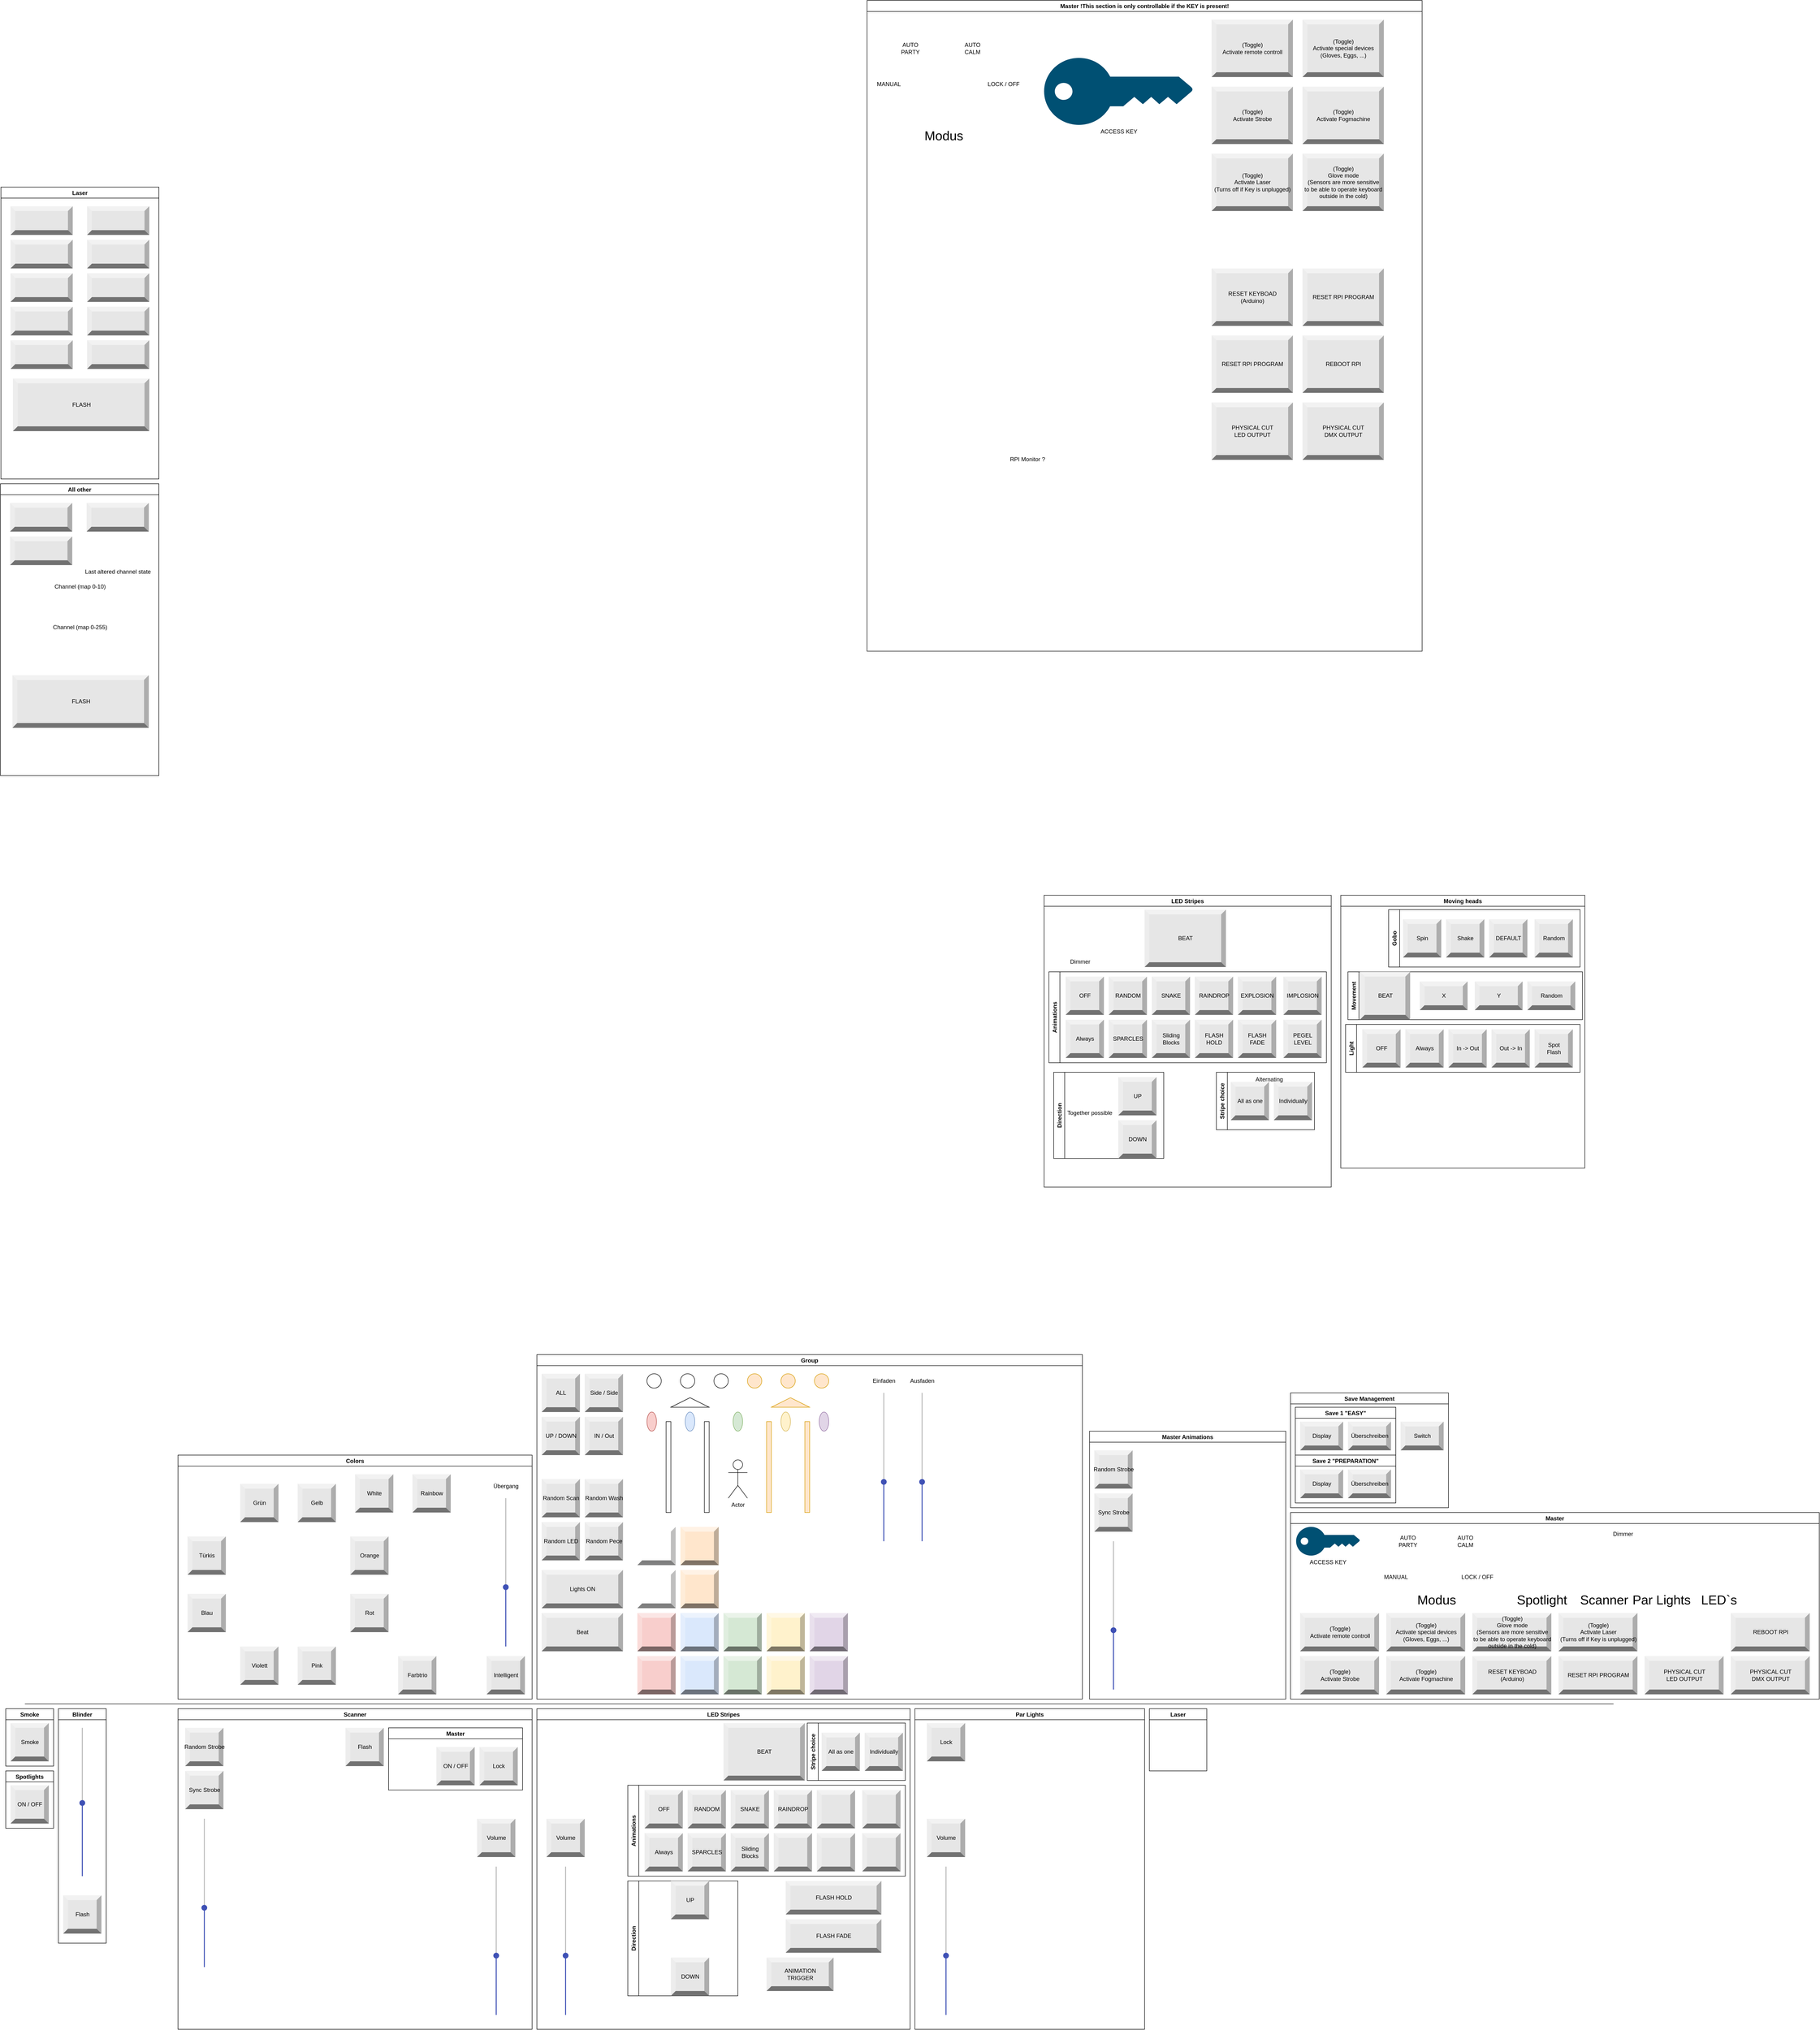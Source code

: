 <mxfile version="20.5.3" type="github">
  <diagram id="EBs3eoclZNxCUd93gEGw" name="Page-1">
    <mxGraphModel dx="1313" dy="2060" grid="1" gridSize="10" guides="1" tooltips="1" connect="1" arrows="1" fold="1" page="1" pageScale="1" pageWidth="850" pageHeight="1100" math="0" shadow="0">
      <root>
        <mxCell id="0" />
        <mxCell id="1" parent="0" />
        <mxCell id="Si6ZbvaaQqSnE2KLARDV-79" value="Moving heads" style="swimlane;" parent="1" vertex="1">
          <mxGeometry x="2810" y="870" width="510" height="570" as="geometry" />
        </mxCell>
        <mxCell id="X8WdXMTReOl_9unOQ_UK-8" value="Movement" style="swimlane;horizontal=0;" parent="Si6ZbvaaQqSnE2KLARDV-79" vertex="1">
          <mxGeometry x="15" y="160" width="490" height="100" as="geometry" />
        </mxCell>
        <mxCell id="X8WdXMTReOl_9unOQ_UK-9" value="BEAT" style="labelPosition=center;verticalLabelPosition=middle;align=center;html=1;shape=mxgraph.basic.shaded_button;dx=10;fillColor=#E6E6E6;strokeColor=none;" parent="X8WdXMTReOl_9unOQ_UK-8" vertex="1">
          <mxGeometry x="25" width="105" height="100" as="geometry" />
        </mxCell>
        <mxCell id="X8WdXMTReOl_9unOQ_UK-10" value="X" style="labelPosition=center;verticalLabelPosition=middle;align=center;html=1;shape=mxgraph.basic.shaded_button;dx=10;fillColor=#E6E6E6;strokeColor=none;" parent="X8WdXMTReOl_9unOQ_UK-8" vertex="1">
          <mxGeometry x="150" y="20" width="100" height="60" as="geometry" />
        </mxCell>
        <mxCell id="X8WdXMTReOl_9unOQ_UK-12" value="Random" style="labelPosition=center;verticalLabelPosition=middle;align=center;html=1;shape=mxgraph.basic.shaded_button;dx=10;fillColor=#E6E6E6;strokeColor=none;" parent="X8WdXMTReOl_9unOQ_UK-8" vertex="1">
          <mxGeometry x="375" y="20" width="100" height="60" as="geometry" />
        </mxCell>
        <mxCell id="X8WdXMTReOl_9unOQ_UK-11" value="&lt;div&gt;Y&lt;/div&gt;" style="labelPosition=center;verticalLabelPosition=middle;align=center;html=1;shape=mxgraph.basic.shaded_button;dx=10;fillColor=#E6E6E6;strokeColor=none;" parent="X8WdXMTReOl_9unOQ_UK-8" vertex="1">
          <mxGeometry x="265" y="20" width="100" height="60" as="geometry" />
        </mxCell>
        <mxCell id="X8WdXMTReOl_9unOQ_UK-13" value="Light" style="swimlane;horizontal=0;" parent="Si6ZbvaaQqSnE2KLARDV-79" vertex="1">
          <mxGeometry x="10" y="270" width="490" height="100" as="geometry" />
        </mxCell>
        <mxCell id="X8WdXMTReOl_9unOQ_UK-14" value="OFF" style="labelPosition=center;verticalLabelPosition=middle;align=center;html=1;shape=mxgraph.basic.shaded_button;dx=10;fillColor=#E6E6E6;strokeColor=none;" parent="X8WdXMTReOl_9unOQ_UK-13" vertex="1">
          <mxGeometry x="35" y="10" width="80" height="80" as="geometry" />
        </mxCell>
        <mxCell id="X8WdXMTReOl_9unOQ_UK-15" value="Always" style="labelPosition=center;verticalLabelPosition=middle;align=center;html=1;shape=mxgraph.basic.shaded_button;dx=10;fillColor=#E6E6E6;strokeColor=none;" parent="X8WdXMTReOl_9unOQ_UK-13" vertex="1">
          <mxGeometry x="125" y="10" width="80" height="80" as="geometry" />
        </mxCell>
        <mxCell id="X8WdXMTReOl_9unOQ_UK-16" value="Out -&amp;gt; In" style="labelPosition=center;verticalLabelPosition=middle;align=center;html=1;shape=mxgraph.basic.shaded_button;dx=10;fillColor=#E6E6E6;strokeColor=none;" parent="X8WdXMTReOl_9unOQ_UK-13" vertex="1">
          <mxGeometry x="305" y="10" width="80" height="80" as="geometry" />
        </mxCell>
        <mxCell id="X8WdXMTReOl_9unOQ_UK-17" value="In -&amp;gt; Out" style="labelPosition=center;verticalLabelPosition=middle;align=center;html=1;shape=mxgraph.basic.shaded_button;dx=10;fillColor=#E6E6E6;strokeColor=none;" parent="X8WdXMTReOl_9unOQ_UK-13" vertex="1">
          <mxGeometry x="215" y="10" width="80" height="80" as="geometry" />
        </mxCell>
        <mxCell id="X8WdXMTReOl_9unOQ_UK-18" value="&lt;div&gt;Spot&lt;/div&gt;&lt;div&gt;Flash&lt;br&gt;&lt;/div&gt;" style="labelPosition=center;verticalLabelPosition=middle;align=center;html=1;shape=mxgraph.basic.shaded_button;dx=10;fillColor=#E6E6E6;strokeColor=none;" parent="X8WdXMTReOl_9unOQ_UK-13" vertex="1">
          <mxGeometry x="395" y="10" width="80" height="80" as="geometry" />
        </mxCell>
        <mxCell id="X8WdXMTReOl_9unOQ_UK-19" value="Gobo" style="swimlane;horizontal=0;" parent="Si6ZbvaaQqSnE2KLARDV-79" vertex="1">
          <mxGeometry x="100" y="30" width="400" height="120" as="geometry" />
        </mxCell>
        <mxCell id="X8WdXMTReOl_9unOQ_UK-20" value="&lt;div&gt;&lt;span style=&quot;background-color: initial;&quot;&gt;Spin&lt;/span&gt;&lt;br&gt;&lt;/div&gt;" style="labelPosition=center;verticalLabelPosition=middle;align=center;html=1;shape=mxgraph.basic.shaded_button;dx=10;fillColor=#E6E6E6;strokeColor=none;" parent="X8WdXMTReOl_9unOQ_UK-19" vertex="1">
          <mxGeometry x="30" y="20" width="80" height="80" as="geometry" />
        </mxCell>
        <mxCell id="X8WdXMTReOl_9unOQ_UK-21" value="&lt;div&gt;Shake&lt;/div&gt;" style="labelPosition=center;verticalLabelPosition=middle;align=center;html=1;shape=mxgraph.basic.shaded_button;dx=10;fillColor=#E6E6E6;strokeColor=none;" parent="X8WdXMTReOl_9unOQ_UK-19" vertex="1">
          <mxGeometry x="120" y="20" width="80" height="80" as="geometry" />
        </mxCell>
        <mxCell id="X8WdXMTReOl_9unOQ_UK-23" value="DEFAULT" style="labelPosition=center;verticalLabelPosition=middle;align=center;html=1;shape=mxgraph.basic.shaded_button;dx=10;fillColor=#E6E6E6;strokeColor=none;" parent="X8WdXMTReOl_9unOQ_UK-19" vertex="1">
          <mxGeometry x="210" y="20" width="80" height="80" as="geometry" />
        </mxCell>
        <mxCell id="LFXs0zO8Hx01GmSGuNnJ-122" value="Random" style="labelPosition=center;verticalLabelPosition=middle;align=center;html=1;shape=mxgraph.basic.shaded_button;dx=10;fillColor=#E6E6E6;strokeColor=none;" parent="X8WdXMTReOl_9unOQ_UK-19" vertex="1">
          <mxGeometry x="305" y="20" width="80" height="80" as="geometry" />
        </mxCell>
        <mxCell id="Si6ZbvaaQqSnE2KLARDV-82" value="Save Management" style="swimlane;" parent="1" vertex="1">
          <mxGeometry x="2705" y="1910" width="330" height="240" as="geometry" />
        </mxCell>
        <mxCell id="Si6ZbvaaQqSnE2KLARDV-92" value="Save 1 &quot;EASY&quot;" style="swimlane;" parent="Si6ZbvaaQqSnE2KLARDV-82" vertex="1">
          <mxGeometry x="10" y="30" width="210" height="100" as="geometry">
            <mxRectangle x="10" y="30" width="120" height="30" as="alternateBounds" />
          </mxGeometry>
        </mxCell>
        <mxCell id="Si6ZbvaaQqSnE2KLARDV-93" value="Display" style="labelPosition=center;verticalLabelPosition=middle;align=center;html=1;shape=mxgraph.basic.shaded_button;dx=10;fillColor=#E6E6E6;strokeColor=none;" parent="Si6ZbvaaQqSnE2KLARDV-92" vertex="1">
          <mxGeometry x="10" y="30" width="90" height="60" as="geometry" />
        </mxCell>
        <mxCell id="Si6ZbvaaQqSnE2KLARDV-94" value="Überschreiben" style="labelPosition=center;verticalLabelPosition=middle;align=center;html=1;shape=mxgraph.basic.shaded_button;dx=10;fillColor=#E6E6E6;strokeColor=none;" parent="Si6ZbvaaQqSnE2KLARDV-92" vertex="1">
          <mxGeometry x="110" y="30" width="90" height="60" as="geometry" />
        </mxCell>
        <mxCell id="Si6ZbvaaQqSnE2KLARDV-95" value="Save 2 &quot;PREPARATION&quot;" style="swimlane;" parent="Si6ZbvaaQqSnE2KLARDV-82" vertex="1">
          <mxGeometry x="10" y="130" width="210" height="100" as="geometry" />
        </mxCell>
        <mxCell id="Si6ZbvaaQqSnE2KLARDV-97" value="Display" style="labelPosition=center;verticalLabelPosition=middle;align=center;html=1;shape=mxgraph.basic.shaded_button;dx=10;fillColor=#E6E6E6;strokeColor=none;" parent="Si6ZbvaaQqSnE2KLARDV-95" vertex="1">
          <mxGeometry x="10" y="30" width="90" height="60" as="geometry" />
        </mxCell>
        <mxCell id="Si6ZbvaaQqSnE2KLARDV-98" value="Überschreiben" style="labelPosition=center;verticalLabelPosition=middle;align=center;html=1;shape=mxgraph.basic.shaded_button;dx=10;fillColor=#E6E6E6;strokeColor=none;" parent="Si6ZbvaaQqSnE2KLARDV-95" vertex="1">
          <mxGeometry x="110" y="30" width="90" height="60" as="geometry" />
        </mxCell>
        <mxCell id="tadGC4-IvMpw1Pa7mxWx-94" value="Switch" style="labelPosition=center;verticalLabelPosition=middle;align=center;html=1;shape=mxgraph.basic.shaded_button;dx=10;fillColor=#E6E6E6;strokeColor=none;" vertex="1" parent="Si6ZbvaaQqSnE2KLARDV-82">
          <mxGeometry x="230" y="60" width="90" height="60" as="geometry" />
        </mxCell>
        <mxCell id="Si6ZbvaaQqSnE2KLARDV-139" value="LED Stripes" style="swimlane;" parent="1" vertex="1">
          <mxGeometry x="2190" y="870" width="600" height="610" as="geometry" />
        </mxCell>
        <mxCell id="m81HcdqTAT4RKeZ4J-Iu-4" value="Stripe choice" style="swimlane;horizontal=0;" parent="Si6ZbvaaQqSnE2KLARDV-139" vertex="1">
          <mxGeometry x="360" y="370" width="205" height="120" as="geometry" />
        </mxCell>
        <mxCell id="m81HcdqTAT4RKeZ4J-Iu-5" value="All as one" style="labelPosition=center;verticalLabelPosition=middle;align=center;html=1;shape=mxgraph.basic.shaded_button;dx=10;fillColor=#E6E6E6;strokeColor=none;" parent="m81HcdqTAT4RKeZ4J-Iu-4" vertex="1">
          <mxGeometry x="30" y="20" width="80" height="80" as="geometry" />
        </mxCell>
        <mxCell id="m81HcdqTAT4RKeZ4J-Iu-6" value="Individually" style="labelPosition=center;verticalLabelPosition=middle;align=center;html=1;shape=mxgraph.basic.shaded_button;dx=10;fillColor=#E6E6E6;strokeColor=none;" parent="m81HcdqTAT4RKeZ4J-Iu-4" vertex="1">
          <mxGeometry x="120" y="20" width="80" height="80" as="geometry" />
        </mxCell>
        <mxCell id="DIamjsAeuccOloleiY1Q-3" value="Alternating" style="text;html=1;align=center;verticalAlign=middle;resizable=0;points=[];autosize=1;strokeColor=none;fillColor=none;" parent="m81HcdqTAT4RKeZ4J-Iu-4" vertex="1">
          <mxGeometry x="70" width="80" height="30" as="geometry" />
        </mxCell>
        <mxCell id="m81HcdqTAT4RKeZ4J-Iu-10" value="Animations" style="swimlane;horizontal=0;" parent="Si6ZbvaaQqSnE2KLARDV-139" vertex="1">
          <mxGeometry x="10" y="160" width="580" height="190" as="geometry" />
        </mxCell>
        <mxCell id="m81HcdqTAT4RKeZ4J-Iu-11" value="OFF" style="labelPosition=center;verticalLabelPosition=middle;align=center;html=1;shape=mxgraph.basic.shaded_button;dx=10;fillColor=#E6E6E6;strokeColor=none;" parent="m81HcdqTAT4RKeZ4J-Iu-10" vertex="1">
          <mxGeometry x="35" y="10" width="80" height="80" as="geometry" />
        </mxCell>
        <mxCell id="m81HcdqTAT4RKeZ4J-Iu-12" value="RANDOM" style="labelPosition=center;verticalLabelPosition=middle;align=center;html=1;shape=mxgraph.basic.shaded_button;dx=10;fillColor=#E6E6E6;strokeColor=none;" parent="m81HcdqTAT4RKeZ4J-Iu-10" vertex="1">
          <mxGeometry x="125" y="10" width="80" height="80" as="geometry" />
        </mxCell>
        <mxCell id="m81HcdqTAT4RKeZ4J-Iu-13" value="RAINDROP" style="labelPosition=center;verticalLabelPosition=middle;align=center;html=1;shape=mxgraph.basic.shaded_button;dx=10;fillColor=#E6E6E6;strokeColor=none;" parent="m81HcdqTAT4RKeZ4J-Iu-10" vertex="1">
          <mxGeometry x="305" y="10" width="80" height="80" as="geometry" />
        </mxCell>
        <mxCell id="m81HcdqTAT4RKeZ4J-Iu-14" value="SNAKE" style="labelPosition=center;verticalLabelPosition=middle;align=center;html=1;shape=mxgraph.basic.shaded_button;dx=10;fillColor=#E6E6E6;strokeColor=none;" parent="m81HcdqTAT4RKeZ4J-Iu-10" vertex="1">
          <mxGeometry x="215" y="10" width="80" height="80" as="geometry" />
        </mxCell>
        <mxCell id="m81HcdqTAT4RKeZ4J-Iu-15" value="EXPLOSION" style="labelPosition=center;verticalLabelPosition=middle;align=center;html=1;shape=mxgraph.basic.shaded_button;dx=10;fillColor=#E6E6E6;strokeColor=none;" parent="m81HcdqTAT4RKeZ4J-Iu-10" vertex="1">
          <mxGeometry x="395" y="10" width="80" height="80" as="geometry" />
        </mxCell>
        <mxCell id="m81HcdqTAT4RKeZ4J-Iu-19" value="Always" style="labelPosition=center;verticalLabelPosition=middle;align=center;html=1;shape=mxgraph.basic.shaded_button;dx=10;fillColor=#E6E6E6;strokeColor=none;" parent="m81HcdqTAT4RKeZ4J-Iu-10" vertex="1">
          <mxGeometry x="35" y="100" width="80" height="80" as="geometry" />
        </mxCell>
        <mxCell id="m81HcdqTAT4RKeZ4J-Iu-20" value="SPARCLES" style="labelPosition=center;verticalLabelPosition=middle;align=center;html=1;shape=mxgraph.basic.shaded_button;dx=10;fillColor=#E6E6E6;strokeColor=none;" parent="m81HcdqTAT4RKeZ4J-Iu-10" vertex="1">
          <mxGeometry x="125" y="100" width="80" height="80" as="geometry" />
        </mxCell>
        <mxCell id="m81HcdqTAT4RKeZ4J-Iu-21" value="&lt;div&gt;Sliding&lt;/div&gt;&lt;div&gt;Blocks&lt;/div&gt;" style="labelPosition=center;verticalLabelPosition=middle;align=center;html=1;shape=mxgraph.basic.shaded_button;dx=10;fillColor=#E6E6E6;strokeColor=none;" parent="m81HcdqTAT4RKeZ4J-Iu-10" vertex="1">
          <mxGeometry x="215" y="100" width="80" height="80" as="geometry" />
        </mxCell>
        <mxCell id="m81HcdqTAT4RKeZ4J-Iu-22" value="&lt;div&gt;FLASH&lt;/div&gt;&lt;div&gt;HOLD&lt;br&gt;&lt;/div&gt;" style="labelPosition=center;verticalLabelPosition=middle;align=center;html=1;shape=mxgraph.basic.shaded_button;dx=10;fillColor=#E6E6E6;strokeColor=none;" parent="m81HcdqTAT4RKeZ4J-Iu-10" vertex="1">
          <mxGeometry x="305" y="100" width="80" height="80" as="geometry" />
        </mxCell>
        <mxCell id="m81HcdqTAT4RKeZ4J-Iu-23" value="&lt;div&gt;FLASH&lt;/div&gt;&lt;div&gt;FADE&lt;br&gt;&lt;/div&gt;" style="labelPosition=center;verticalLabelPosition=middle;align=center;html=1;shape=mxgraph.basic.shaded_button;dx=10;fillColor=#E6E6E6;strokeColor=none;" parent="m81HcdqTAT4RKeZ4J-Iu-10" vertex="1">
          <mxGeometry x="395" y="100" width="80" height="80" as="geometry" />
        </mxCell>
        <mxCell id="m81HcdqTAT4RKeZ4J-Iu-24" value="IMPLOSION" style="labelPosition=center;verticalLabelPosition=middle;align=center;html=1;shape=mxgraph.basic.shaded_button;dx=10;fillColor=#E6E6E6;strokeColor=none;" parent="m81HcdqTAT4RKeZ4J-Iu-10" vertex="1">
          <mxGeometry x="490" y="10" width="80" height="80" as="geometry" />
        </mxCell>
        <mxCell id="m81HcdqTAT4RKeZ4J-Iu-25" value="&lt;div&gt;PEGEL&lt;/div&gt;&lt;div&gt;LEVEL&lt;br&gt;&lt;/div&gt;" style="labelPosition=center;verticalLabelPosition=middle;align=center;html=1;shape=mxgraph.basic.shaded_button;dx=10;fillColor=#E6E6E6;strokeColor=none;" parent="m81HcdqTAT4RKeZ4J-Iu-10" vertex="1">
          <mxGeometry x="490" y="100" width="80" height="80" as="geometry" />
        </mxCell>
        <mxCell id="m81HcdqTAT4RKeZ4J-Iu-16" value="Direction" style="swimlane;horizontal=0;" parent="Si6ZbvaaQqSnE2KLARDV-139" vertex="1">
          <mxGeometry x="20" y="370" width="230" height="180" as="geometry" />
        </mxCell>
        <mxCell id="m81HcdqTAT4RKeZ4J-Iu-17" value="UP" style="labelPosition=center;verticalLabelPosition=middle;align=center;html=1;shape=mxgraph.basic.shaded_button;dx=10;fillColor=#E6E6E6;strokeColor=none;" parent="m81HcdqTAT4RKeZ4J-Iu-16" vertex="1">
          <mxGeometry x="135" y="10" width="80" height="80" as="geometry" />
        </mxCell>
        <mxCell id="m81HcdqTAT4RKeZ4J-Iu-18" value="DOWN" style="labelPosition=center;verticalLabelPosition=middle;align=center;html=1;shape=mxgraph.basic.shaded_button;dx=10;fillColor=#E6E6E6;strokeColor=none;" parent="m81HcdqTAT4RKeZ4J-Iu-16" vertex="1">
          <mxGeometry x="135" y="100" width="80" height="80" as="geometry" />
        </mxCell>
        <mxCell id="DIamjsAeuccOloleiY1Q-4" value="Together possible" style="text;html=1;align=center;verticalAlign=middle;resizable=0;points=[];autosize=1;strokeColor=none;fillColor=none;" parent="m81HcdqTAT4RKeZ4J-Iu-16" vertex="1">
          <mxGeometry x="15" y="70" width="120" height="30" as="geometry" />
        </mxCell>
        <mxCell id="m81HcdqTAT4RKeZ4J-Iu-26" value="BEAT" style="labelPosition=center;verticalLabelPosition=middle;align=center;html=1;shape=mxgraph.basic.shaded_button;dx=10;fillColor=#E6E6E6;strokeColor=none;" parent="Si6ZbvaaQqSnE2KLARDV-139" vertex="1">
          <mxGeometry x="210" y="30" width="170" height="120" as="geometry" />
        </mxCell>
        <mxCell id="DIamjsAeuccOloleiY1Q-1" value="Dimmer" style="shape=image;html=1;verticalAlign=top;verticalLabelPosition=bottom;labelBackgroundColor=#ffffff;imageAspect=0;aspect=fixed;image=https://cdn3.iconfinder.com/data/icons/energy-and-power-glyph-24-px/24/Analog_device_gauge_gauge_meter_pressure_gauge_speedometer-128.png" parent="Si6ZbvaaQqSnE2KLARDV-139" vertex="1">
          <mxGeometry x="40" y="55" width="70" height="70" as="geometry" />
        </mxCell>
        <mxCell id="Si6ZbvaaQqSnE2KLARDV-184" value="Laser" style="swimlane;" parent="1" vertex="1">
          <mxGeometry x="10" y="-610" width="330" height="610" as="geometry" />
        </mxCell>
        <mxCell id="Si6ZbvaaQqSnE2KLARDV-185" value="" style="labelPosition=center;verticalLabelPosition=middle;align=center;html=1;shape=mxgraph.basic.shaded_button;dx=10;fillColor=#E6E6E6;strokeColor=none;" parent="Si6ZbvaaQqSnE2KLARDV-184" vertex="1">
          <mxGeometry x="20" y="40" width="130" height="60" as="geometry" />
        </mxCell>
        <mxCell id="Si6ZbvaaQqSnE2KLARDV-186" value="" style="labelPosition=center;verticalLabelPosition=middle;align=center;html=1;shape=mxgraph.basic.shaded_button;dx=10;fillColor=#E6E6E6;strokeColor=none;" parent="Si6ZbvaaQqSnE2KLARDV-184" vertex="1">
          <mxGeometry x="180" y="110" width="130" height="60" as="geometry" />
        </mxCell>
        <mxCell id="Si6ZbvaaQqSnE2KLARDV-187" value="" style="labelPosition=center;verticalLabelPosition=middle;align=center;html=1;shape=mxgraph.basic.shaded_button;dx=10;fillColor=#E6E6E6;strokeColor=none;" parent="Si6ZbvaaQqSnE2KLARDV-184" vertex="1">
          <mxGeometry x="20" y="180" width="130" height="60" as="geometry" />
        </mxCell>
        <mxCell id="Si6ZbvaaQqSnE2KLARDV-188" value="" style="labelPosition=center;verticalLabelPosition=middle;align=center;html=1;shape=mxgraph.basic.shaded_button;dx=10;fillColor=#E6E6E6;strokeColor=none;" parent="Si6ZbvaaQqSnE2KLARDV-184" vertex="1">
          <mxGeometry x="180" y="180" width="130" height="60" as="geometry" />
        </mxCell>
        <mxCell id="Si6ZbvaaQqSnE2KLARDV-189" value="" style="labelPosition=center;verticalLabelPosition=middle;align=center;html=1;shape=mxgraph.basic.shaded_button;dx=10;fillColor=#E6E6E6;strokeColor=none;" parent="Si6ZbvaaQqSnE2KLARDV-184" vertex="1">
          <mxGeometry x="180" y="40" width="130" height="60" as="geometry" />
        </mxCell>
        <mxCell id="Si6ZbvaaQqSnE2KLARDV-190" value="" style="labelPosition=center;verticalLabelPosition=middle;align=center;html=1;shape=mxgraph.basic.shaded_button;dx=10;fillColor=#E6E6E6;strokeColor=none;" parent="Si6ZbvaaQqSnE2KLARDV-184" vertex="1">
          <mxGeometry x="20" y="110" width="130" height="60" as="geometry" />
        </mxCell>
        <mxCell id="Si6ZbvaaQqSnE2KLARDV-196" value="FLASH" style="labelPosition=center;verticalLabelPosition=middle;align=center;html=1;shape=mxgraph.basic.shaded_button;dx=10;fillColor=#E6E6E6;strokeColor=none;" parent="Si6ZbvaaQqSnE2KLARDV-184" vertex="1">
          <mxGeometry x="25" y="400" width="285" height="110" as="geometry" />
        </mxCell>
        <mxCell id="Si6ZbvaaQqSnE2KLARDV-204" value="" style="labelPosition=center;verticalLabelPosition=middle;align=center;html=1;shape=mxgraph.basic.shaded_button;dx=10;fillColor=#E6E6E6;strokeColor=none;" parent="Si6ZbvaaQqSnE2KLARDV-184" vertex="1">
          <mxGeometry x="20" y="250" width="130" height="60" as="geometry" />
        </mxCell>
        <mxCell id="Si6ZbvaaQqSnE2KLARDV-205" value="" style="labelPosition=center;verticalLabelPosition=middle;align=center;html=1;shape=mxgraph.basic.shaded_button;dx=10;fillColor=#E6E6E6;strokeColor=none;" parent="Si6ZbvaaQqSnE2KLARDV-184" vertex="1">
          <mxGeometry x="180" y="320" width="130" height="60" as="geometry" />
        </mxCell>
        <mxCell id="Si6ZbvaaQqSnE2KLARDV-208" value="" style="labelPosition=center;verticalLabelPosition=middle;align=center;html=1;shape=mxgraph.basic.shaded_button;dx=10;fillColor=#E6E6E6;strokeColor=none;" parent="Si6ZbvaaQqSnE2KLARDV-184" vertex="1">
          <mxGeometry x="180" y="250" width="130" height="60" as="geometry" />
        </mxCell>
        <mxCell id="Si6ZbvaaQqSnE2KLARDV-209" value="" style="labelPosition=center;verticalLabelPosition=middle;align=center;html=1;shape=mxgraph.basic.shaded_button;dx=10;fillColor=#E6E6E6;strokeColor=none;" parent="Si6ZbvaaQqSnE2KLARDV-184" vertex="1">
          <mxGeometry x="20" y="320" width="130" height="60" as="geometry" />
        </mxCell>
        <mxCell id="Si6ZbvaaQqSnE2KLARDV-211" value="All other" style="swimlane;" parent="1" vertex="1">
          <mxGeometry x="9" y="10" width="331" height="610" as="geometry" />
        </mxCell>
        <mxCell id="Si6ZbvaaQqSnE2KLARDV-220" value="FLASH" style="labelPosition=center;verticalLabelPosition=middle;align=center;html=1;shape=mxgraph.basic.shaded_button;dx=10;fillColor=#E6E6E6;strokeColor=none;" parent="Si6ZbvaaQqSnE2KLARDV-211" vertex="1">
          <mxGeometry x="25" y="400" width="285" height="110" as="geometry" />
        </mxCell>
        <mxCell id="Si6ZbvaaQqSnE2KLARDV-222" value="" style="labelPosition=center;verticalLabelPosition=middle;align=center;html=1;shape=mxgraph.basic.shaded_button;dx=10;fillColor=#E6E6E6;strokeColor=none;" parent="Si6ZbvaaQqSnE2KLARDV-211" vertex="1">
          <mxGeometry x="180" y="40" width="130" height="60" as="geometry" />
        </mxCell>
        <mxCell id="Si6ZbvaaQqSnE2KLARDV-224" value="" style="labelPosition=center;verticalLabelPosition=middle;align=center;html=1;shape=mxgraph.basic.shaded_button;dx=10;fillColor=#E6E6E6;strokeColor=none;" parent="Si6ZbvaaQqSnE2KLARDV-211" vertex="1">
          <mxGeometry x="20" y="40" width="130" height="60" as="geometry" />
        </mxCell>
        <mxCell id="Si6ZbvaaQqSnE2KLARDV-226" value="" style="labelPosition=center;verticalLabelPosition=middle;align=center;html=1;shape=mxgraph.basic.shaded_button;dx=10;fillColor=#E6E6E6;strokeColor=none;" parent="Si6ZbvaaQqSnE2KLARDV-211" vertex="1">
          <mxGeometry x="20" y="110" width="130" height="60" as="geometry" />
        </mxCell>
        <mxCell id="Si6ZbvaaQqSnE2KLARDV-227" value="" style="shape=image;html=1;verticalAlign=top;verticalLabelPosition=bottom;labelBackgroundColor=#ffffff;imageAspect=0;aspect=fixed;image=https://cdn3.iconfinder.com/data/icons/energy-and-power-glyph-24-px/24/Analog_device_gauge_gauge_meter_pressure_gauge_speedometer-128.png" parent="Si6ZbvaaQqSnE2KLARDV-211" vertex="1">
          <mxGeometry x="25.5" y="215" width="70" height="70" as="geometry" />
        </mxCell>
        <mxCell id="Si6ZbvaaQqSnE2KLARDV-228" value="" style="shape=image;html=1;verticalAlign=top;verticalLabelPosition=bottom;labelBackgroundColor=#ffffff;imageAspect=0;aspect=fixed;image=https://cdn3.iconfinder.com/data/icons/energy-and-power-glyph-24-px/24/Analog_device_gauge_gauge_meter_pressure_gauge_speedometer-128.png" parent="Si6ZbvaaQqSnE2KLARDV-211" vertex="1">
          <mxGeometry x="95.5" y="215" width="70" height="70" as="geometry" />
        </mxCell>
        <mxCell id="Si6ZbvaaQqSnE2KLARDV-230" value="" style="shape=image;html=1;verticalAlign=top;verticalLabelPosition=bottom;labelBackgroundColor=#ffffff;imageAspect=0;aspect=fixed;image=https://cdn3.iconfinder.com/data/icons/energy-and-power-glyph-24-px/24/Analog_device_gauge_gauge_meter_pressure_gauge_speedometer-128.png" parent="Si6ZbvaaQqSnE2KLARDV-211" vertex="1">
          <mxGeometry x="165.5" y="215" width="70" height="70" as="geometry" />
        </mxCell>
        <mxCell id="Si6ZbvaaQqSnE2KLARDV-229" value="" style="shape=image;html=1;verticalAlign=top;verticalLabelPosition=bottom;labelBackgroundColor=#ffffff;imageAspect=0;aspect=fixed;image=https://cdn3.iconfinder.com/data/icons/energy-and-power-glyph-24-px/24/Analog_device_gauge_gauge_meter_pressure_gauge_speedometer-128.png" parent="Si6ZbvaaQqSnE2KLARDV-211" vertex="1">
          <mxGeometry x="235.5" y="215" width="70" height="70" as="geometry" />
        </mxCell>
        <mxCell id="Si6ZbvaaQqSnE2KLARDV-231" value="" style="shape=image;html=1;verticalAlign=top;verticalLabelPosition=bottom;labelBackgroundColor=#ffffff;imageAspect=0;aspect=fixed;image=https://cdn3.iconfinder.com/data/icons/energy-and-power-glyph-24-px/24/Analog_device_gauge_gauge_meter_pressure_gauge_speedometer-128.png" parent="Si6ZbvaaQqSnE2KLARDV-211" vertex="1">
          <mxGeometry x="25.5" y="305" width="70" height="70" as="geometry" />
        </mxCell>
        <mxCell id="Si6ZbvaaQqSnE2KLARDV-232" value="" style="shape=image;html=1;verticalAlign=top;verticalLabelPosition=bottom;labelBackgroundColor=#ffffff;imageAspect=0;aspect=fixed;image=https://cdn3.iconfinder.com/data/icons/energy-and-power-glyph-24-px/24/Analog_device_gauge_gauge_meter_pressure_gauge_speedometer-128.png" parent="Si6ZbvaaQqSnE2KLARDV-211" vertex="1">
          <mxGeometry x="95.5" y="305" width="70" height="70" as="geometry" />
        </mxCell>
        <mxCell id="Si6ZbvaaQqSnE2KLARDV-233" value="" style="shape=image;html=1;verticalAlign=top;verticalLabelPosition=bottom;labelBackgroundColor=#ffffff;imageAspect=0;aspect=fixed;image=https://cdn3.iconfinder.com/data/icons/energy-and-power-glyph-24-px/24/Analog_device_gauge_gauge_meter_pressure_gauge_speedometer-128.png" parent="Si6ZbvaaQqSnE2KLARDV-211" vertex="1">
          <mxGeometry x="165.5" y="305" width="70" height="70" as="geometry" />
        </mxCell>
        <mxCell id="Si6ZbvaaQqSnE2KLARDV-234" value="" style="shape=image;html=1;verticalAlign=top;verticalLabelPosition=bottom;labelBackgroundColor=#ffffff;imageAspect=0;aspect=fixed;image=https://cdn3.iconfinder.com/data/icons/energy-and-power-glyph-24-px/24/Analog_device_gauge_gauge_meter_pressure_gauge_speedometer-128.png" parent="Si6ZbvaaQqSnE2KLARDV-211" vertex="1">
          <mxGeometry x="235.5" y="305" width="70" height="70" as="geometry" />
        </mxCell>
        <mxCell id="Si6ZbvaaQqSnE2KLARDV-235" value="Channel (map 0-10)" style="text;html=1;align=center;verticalAlign=middle;resizable=0;points=[];autosize=1;strokeColor=none;fillColor=none;" parent="Si6ZbvaaQqSnE2KLARDV-211" vertex="1">
          <mxGeometry x="100.5" y="200" width="130" height="30" as="geometry" />
        </mxCell>
        <mxCell id="Si6ZbvaaQqSnE2KLARDV-236" value="Channel (map 0-255)" style="text;html=1;align=center;verticalAlign=middle;resizable=0;points=[];autosize=1;strokeColor=none;fillColor=none;" parent="Si6ZbvaaQqSnE2KLARDV-211" vertex="1">
          <mxGeometry x="96" y="285" width="140" height="30" as="geometry" />
        </mxCell>
        <mxCell id="Si6ZbvaaQqSnE2KLARDV-237" value="Last altered channel state" style="shape=image;html=1;verticalAlign=top;verticalLabelPosition=bottom;labelBackgroundColor=#ffffff;imageAspect=0;aspect=fixed;image=https://cdn1.iconfinder.com/data/icons/100-basic-for-user-interface/32/29-Screen-128.png" parent="Si6ZbvaaQqSnE2KLARDV-211" vertex="1">
          <mxGeometry x="215" y="110" width="60" height="60" as="geometry" />
        </mxCell>
        <mxCell id="LFXs0zO8Hx01GmSGuNnJ-1" value="Colors" style="swimlane;" parent="1" vertex="1">
          <mxGeometry x="380" y="2040" width="740" height="510" as="geometry">
            <mxRectangle x="-810" y="-35" width="80" height="30" as="alternateBounds" />
          </mxGeometry>
        </mxCell>
        <mxCell id="LFXs0zO8Hx01GmSGuNnJ-52" value="Grün" style="labelPosition=center;verticalLabelPosition=middle;align=center;html=1;shape=mxgraph.basic.shaded_button;dx=10;fillColor=#E6E6E6;strokeColor=none;" parent="LFXs0zO8Hx01GmSGuNnJ-1" vertex="1">
          <mxGeometry x="130" y="60" width="80" height="80" as="geometry" />
        </mxCell>
        <mxCell id="LFXs0zO8Hx01GmSGuNnJ-53" value="Gelb" style="labelPosition=center;verticalLabelPosition=middle;align=center;html=1;shape=mxgraph.basic.shaded_button;dx=10;fillColor=#E6E6E6;strokeColor=none;" parent="LFXs0zO8Hx01GmSGuNnJ-1" vertex="1">
          <mxGeometry x="250" y="60" width="80" height="80" as="geometry" />
        </mxCell>
        <mxCell id="LFXs0zO8Hx01GmSGuNnJ-54" value="Orange" style="labelPosition=center;verticalLabelPosition=middle;align=center;html=1;shape=mxgraph.basic.shaded_button;dx=10;fillColor=#E6E6E6;strokeColor=none;" parent="LFXs0zO8Hx01GmSGuNnJ-1" vertex="1">
          <mxGeometry x="360" y="170" width="80" height="80" as="geometry" />
        </mxCell>
        <mxCell id="LFXs0zO8Hx01GmSGuNnJ-55" value="Rot" style="labelPosition=center;verticalLabelPosition=middle;align=center;html=1;shape=mxgraph.basic.shaded_button;dx=10;fillColor=#E6E6E6;strokeColor=none;" parent="LFXs0zO8Hx01GmSGuNnJ-1" vertex="1">
          <mxGeometry x="360" y="290" width="80" height="80" as="geometry" />
        </mxCell>
        <mxCell id="LFXs0zO8Hx01GmSGuNnJ-56" value="Türkis" style="labelPosition=center;verticalLabelPosition=middle;align=center;html=1;shape=mxgraph.basic.shaded_button;dx=10;fillColor=#E6E6E6;strokeColor=none;" parent="LFXs0zO8Hx01GmSGuNnJ-1" vertex="1">
          <mxGeometry x="20" y="170" width="80" height="80" as="geometry" />
        </mxCell>
        <mxCell id="LFXs0zO8Hx01GmSGuNnJ-57" value="Blau" style="labelPosition=center;verticalLabelPosition=middle;align=center;html=1;shape=mxgraph.basic.shaded_button;dx=10;fillColor=#E6E6E6;strokeColor=none;" parent="LFXs0zO8Hx01GmSGuNnJ-1" vertex="1">
          <mxGeometry x="20" y="290" width="80" height="80" as="geometry" />
        </mxCell>
        <mxCell id="LFXs0zO8Hx01GmSGuNnJ-58" value="Violett" style="labelPosition=center;verticalLabelPosition=middle;align=center;html=1;shape=mxgraph.basic.shaded_button;dx=10;fillColor=#E6E6E6;strokeColor=none;" parent="LFXs0zO8Hx01GmSGuNnJ-1" vertex="1">
          <mxGeometry x="130" y="400" width="80" height="80" as="geometry" />
        </mxCell>
        <mxCell id="LFXs0zO8Hx01GmSGuNnJ-59" value="Pink" style="labelPosition=center;verticalLabelPosition=middle;align=center;html=1;shape=mxgraph.basic.shaded_button;dx=10;fillColor=#E6E6E6;strokeColor=none;" parent="LFXs0zO8Hx01GmSGuNnJ-1" vertex="1">
          <mxGeometry x="250" y="400" width="80" height="80" as="geometry" />
        </mxCell>
        <mxCell id="LFXs0zO8Hx01GmSGuNnJ-65" value="White" style="labelPosition=center;verticalLabelPosition=middle;align=center;html=1;shape=mxgraph.basic.shaded_button;dx=10;fillColor=#E6E6E6;strokeColor=none;" parent="LFXs0zO8Hx01GmSGuNnJ-1" vertex="1">
          <mxGeometry x="370" y="40" width="80" height="80" as="geometry" />
        </mxCell>
        <mxCell id="LFXs0zO8Hx01GmSGuNnJ-66" value="Rainbow" style="labelPosition=center;verticalLabelPosition=middle;align=center;html=1;shape=mxgraph.basic.shaded_button;dx=10;fillColor=#E6E6E6;strokeColor=none;" parent="LFXs0zO8Hx01GmSGuNnJ-1" vertex="1">
          <mxGeometry x="490" y="40" width="80" height="80" as="geometry" />
        </mxCell>
        <mxCell id="LFXs0zO8Hx01GmSGuNnJ-67" value="" style="dashed=0;verticalLabelPosition=bottom;verticalAlign=top;align=center;shape=mxgraph.gmdl.slider2;barPos=40;strokeColor=#3F51B5;opacity=100;strokeWidth=2;fillColor=#3F51B5;handleSize=10;shadow=0;rotation=-90;" parent="LFXs0zO8Hx01GmSGuNnJ-1" vertex="1">
          <mxGeometry x="530" y="240" width="310" height="10" as="geometry" />
        </mxCell>
        <mxCell id="LFXs0zO8Hx01GmSGuNnJ-68" value="Übergang" style="text;html=1;align=center;verticalAlign=middle;resizable=0;points=[];autosize=1;strokeColor=none;fillColor=none;" parent="LFXs0zO8Hx01GmSGuNnJ-1" vertex="1">
          <mxGeometry x="645" y="50" width="80" height="30" as="geometry" />
        </mxCell>
        <mxCell id="LFXs0zO8Hx01GmSGuNnJ-95" value="Intelligent" style="labelPosition=center;verticalLabelPosition=middle;align=center;html=1;shape=mxgraph.basic.shaded_button;dx=10;fillColor=#E6E6E6;strokeColor=none;" parent="LFXs0zO8Hx01GmSGuNnJ-1" vertex="1">
          <mxGeometry x="645" y="420" width="80" height="80" as="geometry" />
        </mxCell>
        <mxCell id="L0GXj8PwuFrT2ReA4ehV-6" value="Farbtrio" style="labelPosition=center;verticalLabelPosition=middle;align=center;html=1;shape=mxgraph.basic.shaded_button;dx=10;fillColor=#E6E6E6;strokeColor=none;" parent="LFXs0zO8Hx01GmSGuNnJ-1" vertex="1">
          <mxGeometry x="460" y="420" width="80" height="80" as="geometry" />
        </mxCell>
        <mxCell id="LFXs0zO8Hx01GmSGuNnJ-34" value="Group" style="swimlane;" parent="1" vertex="1">
          <mxGeometry x="1130" y="1830" width="1140" height="720" as="geometry">
            <mxRectangle x="-810" y="-35" width="80" height="30" as="alternateBounds" />
          </mxGeometry>
        </mxCell>
        <mxCell id="tadGC4-IvMpw1Pa7mxWx-28" value="ALL" style="labelPosition=center;verticalLabelPosition=middle;align=center;html=1;shape=mxgraph.basic.shaded_button;dx=10;fillColor=#E6E6E6;strokeColor=none;" vertex="1" parent="LFXs0zO8Hx01GmSGuNnJ-34">
          <mxGeometry x="10" y="40" width="80" height="80" as="geometry" />
        </mxCell>
        <mxCell id="tadGC4-IvMpw1Pa7mxWx-44" value="UP / DOWN" style="labelPosition=center;verticalLabelPosition=middle;align=center;html=1;shape=mxgraph.basic.shaded_button;dx=10;fillColor=#E6E6E6;strokeColor=none;" vertex="1" parent="LFXs0zO8Hx01GmSGuNnJ-34">
          <mxGeometry x="10" y="130" width="80" height="80" as="geometry" />
        </mxCell>
        <mxCell id="tadGC4-IvMpw1Pa7mxWx-45" value="IN / Out" style="labelPosition=center;verticalLabelPosition=middle;align=center;html=1;shape=mxgraph.basic.shaded_button;dx=10;fillColor=#E6E6E6;strokeColor=none;" vertex="1" parent="LFXs0zO8Hx01GmSGuNnJ-34">
          <mxGeometry x="100" y="130" width="80" height="80" as="geometry" />
        </mxCell>
        <mxCell id="tadGC4-IvMpw1Pa7mxWx-46" value="Side / Side" style="labelPosition=center;verticalLabelPosition=middle;align=center;html=1;shape=mxgraph.basic.shaded_button;dx=10;fillColor=#E6E6E6;strokeColor=none;" vertex="1" parent="LFXs0zO8Hx01GmSGuNnJ-34">
          <mxGeometry x="100" y="40" width="80" height="80" as="geometry" />
        </mxCell>
        <mxCell id="tadGC4-IvMpw1Pa7mxWx-47" value="Random Scan" style="labelPosition=center;verticalLabelPosition=middle;align=center;html=1;shape=mxgraph.basic.shaded_button;dx=10;fillColor=#E6E6E6;strokeColor=none;" vertex="1" parent="LFXs0zO8Hx01GmSGuNnJ-34">
          <mxGeometry x="10" y="260" width="80" height="80" as="geometry" />
        </mxCell>
        <mxCell id="tadGC4-IvMpw1Pa7mxWx-48" value="Random LED" style="labelPosition=center;verticalLabelPosition=middle;align=center;html=1;shape=mxgraph.basic.shaded_button;dx=10;fillColor=#E6E6E6;strokeColor=none;" vertex="1" parent="LFXs0zO8Hx01GmSGuNnJ-34">
          <mxGeometry x="10" y="350" width="80" height="80" as="geometry" />
        </mxCell>
        <mxCell id="tadGC4-IvMpw1Pa7mxWx-64" value="Actor" style="shape=umlActor;verticalLabelPosition=bottom;verticalAlign=top;html=1;outlineConnect=0;" vertex="1" parent="LFXs0zO8Hx01GmSGuNnJ-34">
          <mxGeometry x="400" y="220" width="40" height="80" as="geometry" />
        </mxCell>
        <mxCell id="tadGC4-IvMpw1Pa7mxWx-69" value="" style="ellipse;whiteSpace=wrap;html=1;aspect=fixed;" vertex="1" parent="LFXs0zO8Hx01GmSGuNnJ-34">
          <mxGeometry x="230" y="40" width="30" height="30" as="geometry" />
        </mxCell>
        <mxCell id="tadGC4-IvMpw1Pa7mxWx-70" value="" style="ellipse;whiteSpace=wrap;html=1;aspect=fixed;" vertex="1" parent="LFXs0zO8Hx01GmSGuNnJ-34">
          <mxGeometry x="300" y="40" width="30" height="30" as="geometry" />
        </mxCell>
        <mxCell id="tadGC4-IvMpw1Pa7mxWx-71" value="" style="ellipse;whiteSpace=wrap;html=1;aspect=fixed;" vertex="1" parent="LFXs0zO8Hx01GmSGuNnJ-34">
          <mxGeometry x="370" y="40" width="30" height="30" as="geometry" />
        </mxCell>
        <mxCell id="tadGC4-IvMpw1Pa7mxWx-72" value="" style="ellipse;whiteSpace=wrap;html=1;aspect=fixed;fillColor=#ffe6cc;strokeColor=#d79b00;" vertex="1" parent="LFXs0zO8Hx01GmSGuNnJ-34">
          <mxGeometry x="440" y="40" width="30" height="30" as="geometry" />
        </mxCell>
        <mxCell id="tadGC4-IvMpw1Pa7mxWx-73" value="" style="ellipse;whiteSpace=wrap;html=1;aspect=fixed;fillColor=#ffe6cc;strokeColor=#d79b00;" vertex="1" parent="LFXs0zO8Hx01GmSGuNnJ-34">
          <mxGeometry x="510" y="40" width="30" height="30" as="geometry" />
        </mxCell>
        <mxCell id="tadGC4-IvMpw1Pa7mxWx-74" value="" style="ellipse;whiteSpace=wrap;html=1;aspect=fixed;fillColor=#ffe6cc;strokeColor=#d79b00;" vertex="1" parent="LFXs0zO8Hx01GmSGuNnJ-34">
          <mxGeometry x="580" y="40" width="30" height="30" as="geometry" />
        </mxCell>
        <mxCell id="tadGC4-IvMpw1Pa7mxWx-76" value="" style="ellipse;whiteSpace=wrap;html=1;fillColor=#f8cecc;strokeColor=#b85450;" vertex="1" parent="LFXs0zO8Hx01GmSGuNnJ-34">
          <mxGeometry x="230" y="120" width="20" height="40" as="geometry" />
        </mxCell>
        <mxCell id="tadGC4-IvMpw1Pa7mxWx-77" value="" style="ellipse;whiteSpace=wrap;html=1;fillColor=#dae8fc;strokeColor=#6c8ebf;" vertex="1" parent="LFXs0zO8Hx01GmSGuNnJ-34">
          <mxGeometry x="310" y="120" width="20" height="40" as="geometry" />
        </mxCell>
        <mxCell id="tadGC4-IvMpw1Pa7mxWx-78" value="" style="ellipse;whiteSpace=wrap;html=1;fillColor=#d5e8d4;strokeColor=#82b366;" vertex="1" parent="LFXs0zO8Hx01GmSGuNnJ-34">
          <mxGeometry x="410" y="120" width="20" height="40" as="geometry" />
        </mxCell>
        <mxCell id="tadGC4-IvMpw1Pa7mxWx-79" value="" style="ellipse;whiteSpace=wrap;html=1;fillColor=#fff2cc;strokeColor=#d6b656;" vertex="1" parent="LFXs0zO8Hx01GmSGuNnJ-34">
          <mxGeometry x="510" y="120" width="20" height="40" as="geometry" />
        </mxCell>
        <mxCell id="tadGC4-IvMpw1Pa7mxWx-80" value="" style="ellipse;whiteSpace=wrap;html=1;fillColor=#e1d5e7;strokeColor=#9673a6;" vertex="1" parent="LFXs0zO8Hx01GmSGuNnJ-34">
          <mxGeometry x="590" y="120" width="20" height="40" as="geometry" />
        </mxCell>
        <mxCell id="tadGC4-IvMpw1Pa7mxWx-82" value="" style="triangle;whiteSpace=wrap;html=1;rotation=-90;fillColor=#ffe6cc;strokeColor=#d79b00;" vertex="1" parent="LFXs0zO8Hx01GmSGuNnJ-34">
          <mxGeometry x="520" y="60" width="20" height="80" as="geometry" />
        </mxCell>
        <mxCell id="tadGC4-IvMpw1Pa7mxWx-83" value="" style="triangle;whiteSpace=wrap;html=1;rotation=-90;" vertex="1" parent="LFXs0zO8Hx01GmSGuNnJ-34">
          <mxGeometry x="310" y="60" width="20" height="80" as="geometry" />
        </mxCell>
        <mxCell id="tadGC4-IvMpw1Pa7mxWx-86" value="" style="rounded=0;whiteSpace=wrap;html=1;" vertex="1" parent="LFXs0zO8Hx01GmSGuNnJ-34">
          <mxGeometry x="270" y="140" width="10" height="190" as="geometry" />
        </mxCell>
        <mxCell id="tadGC4-IvMpw1Pa7mxWx-87" value="" style="rounded=0;whiteSpace=wrap;html=1;" vertex="1" parent="LFXs0zO8Hx01GmSGuNnJ-34">
          <mxGeometry x="350" y="140" width="10" height="190" as="geometry" />
        </mxCell>
        <mxCell id="tadGC4-IvMpw1Pa7mxWx-88" value="" style="rounded=0;whiteSpace=wrap;html=1;fillColor=#ffe6cc;strokeColor=#d79b00;" vertex="1" parent="LFXs0zO8Hx01GmSGuNnJ-34">
          <mxGeometry x="480" y="140" width="10" height="190" as="geometry" />
        </mxCell>
        <mxCell id="tadGC4-IvMpw1Pa7mxWx-89" value="" style="rounded=0;whiteSpace=wrap;html=1;fillColor=#ffe6cc;strokeColor=#d79b00;" vertex="1" parent="LFXs0zO8Hx01GmSGuNnJ-34">
          <mxGeometry x="560" y="140" width="10" height="190" as="geometry" />
        </mxCell>
        <mxCell id="tadGC4-IvMpw1Pa7mxWx-90" value="" style="labelPosition=center;verticalLabelPosition=middle;align=center;html=1;shape=mxgraph.basic.shaded_button;dx=10;" vertex="1" parent="LFXs0zO8Hx01GmSGuNnJ-34">
          <mxGeometry x="210" y="360" width="80" height="80" as="geometry" />
        </mxCell>
        <mxCell id="tadGC4-IvMpw1Pa7mxWx-91" value="" style="labelPosition=center;verticalLabelPosition=middle;align=center;html=1;shape=mxgraph.basic.shaded_button;dx=10;fillColor=#ffe6cc;strokeColor=#d79b00;" vertex="1" parent="LFXs0zO8Hx01GmSGuNnJ-34">
          <mxGeometry x="300" y="360" width="80" height="80" as="geometry" />
        </mxCell>
        <mxCell id="tadGC4-IvMpw1Pa7mxWx-95" value="Random Wash" style="labelPosition=center;verticalLabelPosition=middle;align=center;html=1;shape=mxgraph.basic.shaded_button;dx=10;fillColor=#E6E6E6;strokeColor=none;" vertex="1" parent="LFXs0zO8Hx01GmSGuNnJ-34">
          <mxGeometry x="100" y="260" width="80" height="80" as="geometry" />
        </mxCell>
        <mxCell id="tadGC4-IvMpw1Pa7mxWx-96" value="Random Pece" style="labelPosition=center;verticalLabelPosition=middle;align=center;html=1;shape=mxgraph.basic.shaded_button;dx=10;fillColor=#E6E6E6;strokeColor=none;" vertex="1" parent="LFXs0zO8Hx01GmSGuNnJ-34">
          <mxGeometry x="100" y="350" width="80" height="80" as="geometry" />
        </mxCell>
        <mxCell id="tadGC4-IvMpw1Pa7mxWx-49" value="" style="labelPosition=center;verticalLabelPosition=middle;align=center;html=1;shape=mxgraph.basic.shaded_button;dx=10;fillColor=#f8cecc;strokeColor=#b85450;" vertex="1" parent="LFXs0zO8Hx01GmSGuNnJ-34">
          <mxGeometry x="210" y="540" width="80" height="80" as="geometry" />
        </mxCell>
        <mxCell id="tadGC4-IvMpw1Pa7mxWx-50" value="" style="labelPosition=center;verticalLabelPosition=middle;align=center;html=1;shape=mxgraph.basic.shaded_button;dx=10;fillColor=#dae8fc;strokeColor=#6c8ebf;" vertex="1" parent="LFXs0zO8Hx01GmSGuNnJ-34">
          <mxGeometry x="300" y="540" width="80" height="80" as="geometry" />
        </mxCell>
        <mxCell id="tadGC4-IvMpw1Pa7mxWx-52" value="" style="labelPosition=center;verticalLabelPosition=middle;align=center;html=1;shape=mxgraph.basic.shaded_button;dx=10;fillColor=#fff2cc;strokeColor=#d6b656;" vertex="1" parent="LFXs0zO8Hx01GmSGuNnJ-34">
          <mxGeometry x="480" y="540" width="80" height="80" as="geometry" />
        </mxCell>
        <mxCell id="tadGC4-IvMpw1Pa7mxWx-84" value="" style="labelPosition=center;verticalLabelPosition=middle;align=center;html=1;shape=mxgraph.basic.shaded_button;dx=10;fillColor=#d5e8d4;strokeColor=#82b366;" vertex="1" parent="LFXs0zO8Hx01GmSGuNnJ-34">
          <mxGeometry x="390" y="540" width="80" height="80" as="geometry" />
        </mxCell>
        <mxCell id="tadGC4-IvMpw1Pa7mxWx-85" value="" style="labelPosition=center;verticalLabelPosition=middle;align=center;html=1;shape=mxgraph.basic.shaded_button;dx=10;fillColor=#e1d5e7;strokeColor=#9673a6;" vertex="1" parent="LFXs0zO8Hx01GmSGuNnJ-34">
          <mxGeometry x="570" y="540" width="80" height="80" as="geometry" />
        </mxCell>
        <mxCell id="tadGC4-IvMpw1Pa7mxWx-97" value="Lights ON" style="labelPosition=center;verticalLabelPosition=middle;align=center;html=1;shape=mxgraph.basic.shaded_button;dx=10;fillColor=#E6E6E6;strokeColor=none;" vertex="1" parent="LFXs0zO8Hx01GmSGuNnJ-34">
          <mxGeometry x="10" y="450" width="170" height="80" as="geometry" />
        </mxCell>
        <mxCell id="tadGC4-IvMpw1Pa7mxWx-100" value="" style="dashed=0;verticalLabelPosition=bottom;verticalAlign=top;align=center;shape=mxgraph.gmdl.slider2;barPos=40;strokeColor=#3F51B5;opacity=100;strokeWidth=2;fillColor=#3F51B5;handleSize=10;shadow=0;rotation=-90;" vertex="1" parent="LFXs0zO8Hx01GmSGuNnJ-34">
          <mxGeometry x="570" y="230" width="310" height="10" as="geometry" />
        </mxCell>
        <mxCell id="tadGC4-IvMpw1Pa7mxWx-101" value="Einfaden" style="text;html=1;align=center;verticalAlign=middle;resizable=0;points=[];autosize=1;strokeColor=none;fillColor=none;" vertex="1" parent="LFXs0zO8Hx01GmSGuNnJ-34">
          <mxGeometry x="690" y="40" width="70" height="30" as="geometry" />
        </mxCell>
        <mxCell id="tadGC4-IvMpw1Pa7mxWx-102" value="Beat" style="labelPosition=center;verticalLabelPosition=middle;align=center;html=1;shape=mxgraph.basic.shaded_button;dx=10;fillColor=#E6E6E6;strokeColor=none;" vertex="1" parent="LFXs0zO8Hx01GmSGuNnJ-34">
          <mxGeometry x="10" y="540" width="170" height="80" as="geometry" />
        </mxCell>
        <mxCell id="tadGC4-IvMpw1Pa7mxWx-111" value="" style="labelPosition=center;verticalLabelPosition=middle;align=center;html=1;shape=mxgraph.basic.shaded_button;dx=10;" vertex="1" parent="LFXs0zO8Hx01GmSGuNnJ-34">
          <mxGeometry x="210" y="450" width="80" height="80" as="geometry" />
        </mxCell>
        <mxCell id="tadGC4-IvMpw1Pa7mxWx-112" value="" style="labelPosition=center;verticalLabelPosition=middle;align=center;html=1;shape=mxgraph.basic.shaded_button;dx=10;fillColor=#ffe6cc;strokeColor=#d79b00;" vertex="1" parent="LFXs0zO8Hx01GmSGuNnJ-34">
          <mxGeometry x="300" y="450" width="80" height="80" as="geometry" />
        </mxCell>
        <mxCell id="tadGC4-IvMpw1Pa7mxWx-113" value="" style="labelPosition=center;verticalLabelPosition=middle;align=center;html=1;shape=mxgraph.basic.shaded_button;dx=10;fillColor=#f8cecc;strokeColor=#b85450;" vertex="1" parent="LFXs0zO8Hx01GmSGuNnJ-34">
          <mxGeometry x="210" y="630" width="80" height="80" as="geometry" />
        </mxCell>
        <mxCell id="tadGC4-IvMpw1Pa7mxWx-114" value="" style="labelPosition=center;verticalLabelPosition=middle;align=center;html=1;shape=mxgraph.basic.shaded_button;dx=10;fillColor=#dae8fc;strokeColor=#6c8ebf;" vertex="1" parent="LFXs0zO8Hx01GmSGuNnJ-34">
          <mxGeometry x="300" y="630" width="80" height="80" as="geometry" />
        </mxCell>
        <mxCell id="tadGC4-IvMpw1Pa7mxWx-115" value="" style="labelPosition=center;verticalLabelPosition=middle;align=center;html=1;shape=mxgraph.basic.shaded_button;dx=10;fillColor=#fff2cc;strokeColor=#d6b656;" vertex="1" parent="LFXs0zO8Hx01GmSGuNnJ-34">
          <mxGeometry x="480" y="630" width="80" height="80" as="geometry" />
        </mxCell>
        <mxCell id="tadGC4-IvMpw1Pa7mxWx-116" value="" style="labelPosition=center;verticalLabelPosition=middle;align=center;html=1;shape=mxgraph.basic.shaded_button;dx=10;fillColor=#d5e8d4;strokeColor=#82b366;" vertex="1" parent="LFXs0zO8Hx01GmSGuNnJ-34">
          <mxGeometry x="390" y="630" width="80" height="80" as="geometry" />
        </mxCell>
        <mxCell id="tadGC4-IvMpw1Pa7mxWx-117" value="" style="labelPosition=center;verticalLabelPosition=middle;align=center;html=1;shape=mxgraph.basic.shaded_button;dx=10;fillColor=#e1d5e7;strokeColor=#9673a6;" vertex="1" parent="LFXs0zO8Hx01GmSGuNnJ-34">
          <mxGeometry x="570" y="630" width="80" height="80" as="geometry" />
        </mxCell>
        <mxCell id="tadGC4-IvMpw1Pa7mxWx-133" value="" style="dashed=0;verticalLabelPosition=bottom;verticalAlign=top;align=center;shape=mxgraph.gmdl.slider2;barPos=40;strokeColor=#3F51B5;opacity=100;strokeWidth=2;fillColor=#3F51B5;handleSize=10;shadow=0;rotation=-90;" vertex="1" parent="LFXs0zO8Hx01GmSGuNnJ-34">
          <mxGeometry x="650" y="230" width="310" height="10" as="geometry" />
        </mxCell>
        <mxCell id="tadGC4-IvMpw1Pa7mxWx-134" value="Ausfaden" style="text;html=1;align=center;verticalAlign=middle;resizable=0;points=[];autosize=1;strokeColor=none;fillColor=none;" vertex="1" parent="LFXs0zO8Hx01GmSGuNnJ-34">
          <mxGeometry x="770" y="40" width="70" height="30" as="geometry" />
        </mxCell>
        <mxCell id="LFXs0zO8Hx01GmSGuNnJ-35" value="Master Animations" style="swimlane;" parent="1" vertex="1">
          <mxGeometry x="2285" y="1990" width="410" height="560" as="geometry">
            <mxRectangle x="-810" y="-35" width="80" height="30" as="alternateBounds" />
          </mxGeometry>
        </mxCell>
        <mxCell id="tadGC4-IvMpw1Pa7mxWx-123" value="Random Strobe&lt;span style=&quot;color: rgba(0, 0, 0, 0); font-family: monospace; font-size: 0px; text-align: start;&quot;&gt;%3CmxGraphModel%3E%3Croot%3E%3CmxCell%20id%3D%220%22%2F%3E%3CmxCell%20id%3D%221%22%20parent%3D%220%22%2F%3E%3CmxCell%20id%3D%222%22%20value%3D%22Random%20Pece%22%20style%3D%22labelPosition%3Dcenter%3BverticalLabelPosition%3Dmiddle%3Balign%3Dcenter%3Bhtml%3D1%3Bshape%3Dmxgraph.basic.shaded_button%3Bdx%3D10%3BfillColor%3D%23E6E6E6%3BstrokeColor%3Dnone%3B%22%20vertex%3D%221%22%20parent%3D%221%22%3E%3CmxGeometry%20x%3D%221230%22%20y%3D%222180%22%20width%3D%2280%22%20height%3D%2280%22%20as%3D%22geometry%22%2F%3E%3C%2FmxCell%3E%3C%2Froot%3E%3C%2FmxGraphModel%3E&lt;/span&gt;" style="labelPosition=center;verticalLabelPosition=middle;align=center;html=1;shape=mxgraph.basic.shaded_button;dx=10;fillColor=#E6E6E6;strokeColor=none;" vertex="1" parent="LFXs0zO8Hx01GmSGuNnJ-35">
          <mxGeometry x="10" y="40" width="80" height="80" as="geometry" />
        </mxCell>
        <mxCell id="tadGC4-IvMpw1Pa7mxWx-124" value="Sync Strobe" style="labelPosition=center;verticalLabelPosition=middle;align=center;html=1;shape=mxgraph.basic.shaded_button;dx=10;fillColor=#E6E6E6;strokeColor=none;" vertex="1" parent="LFXs0zO8Hx01GmSGuNnJ-35">
          <mxGeometry x="10" y="130" width="80" height="80" as="geometry" />
        </mxCell>
        <mxCell id="tadGC4-IvMpw1Pa7mxWx-125" value="" style="dashed=0;verticalLabelPosition=bottom;verticalAlign=top;align=center;shape=mxgraph.gmdl.slider2;barPos=40;strokeColor=#3F51B5;opacity=100;strokeWidth=2;fillColor=#3F51B5;handleSize=10;shadow=0;rotation=-90;" vertex="1" parent="LFXs0zO8Hx01GmSGuNnJ-35">
          <mxGeometry x="-105" y="380" width="310" height="10" as="geometry" />
        </mxCell>
        <mxCell id="LFXs0zO8Hx01GmSGuNnJ-37" value="Master" style="swimlane;" parent="1" vertex="1">
          <mxGeometry x="2705" y="2160" width="1105" height="390" as="geometry">
            <mxRectangle x="-810" y="-35" width="80" height="30" as="alternateBounds" />
          </mxGeometry>
        </mxCell>
        <mxCell id="tadGC4-IvMpw1Pa7mxWx-1" value="ACCESS KEY" style="points=[[0,0.5,0],[0.24,0,0],[0.5,0.28,0],[0.995,0.475,0],[0.5,0.72,0],[0.24,1,0]];verticalLabelPosition=bottom;sketch=0;html=1;verticalAlign=top;aspect=fixed;align=center;pointerEvents=1;shape=mxgraph.cisco19.key;fillColor=#005073;strokeColor=none;fontSize=12;" vertex="1" parent="LFXs0zO8Hx01GmSGuNnJ-37">
          <mxGeometry x="11.67" y="30" width="133.33" height="60" as="geometry" />
        </mxCell>
        <mxCell id="tadGC4-IvMpw1Pa7mxWx-2" value="&lt;div&gt;&lt;font style=&quot;font-size: 27px;&quot;&gt;Modus&lt;/font&gt;&lt;/div&gt;" style="shape=image;html=1;verticalAlign=top;verticalLabelPosition=bottom;labelBackgroundColor=#ffffff;imageAspect=0;aspect=fixed;image=https://cdn3.iconfinder.com/data/icons/energy-and-power-glyph-24-px/24/Analog_device_gauge_gauge_meter_pressure_gauge_speedometer-128.png" vertex="1" parent="LFXs0zO8Hx01GmSGuNnJ-37">
          <mxGeometry x="255" y="60" width="100" height="100" as="geometry" />
        </mxCell>
        <mxCell id="tadGC4-IvMpw1Pa7mxWx-3" value="MANUAL" style="text;html=1;align=center;verticalAlign=middle;resizable=0;points=[];autosize=1;strokeColor=none;fillColor=none;fontSize=12;" vertex="1" parent="LFXs0zO8Hx01GmSGuNnJ-37">
          <mxGeometry x="185" y="120" width="70" height="30" as="geometry" />
        </mxCell>
        <mxCell id="tadGC4-IvMpw1Pa7mxWx-4" value="&lt;div&gt;AUTO&lt;/div&gt;&lt;div&gt;PARTY&lt;br&gt;&lt;/div&gt;" style="text;html=1;align=center;verticalAlign=middle;resizable=0;points=[];autosize=1;strokeColor=none;fillColor=none;fontSize=12;" vertex="1" parent="LFXs0zO8Hx01GmSGuNnJ-37">
          <mxGeometry x="215" y="40" width="60" height="40" as="geometry" />
        </mxCell>
        <mxCell id="tadGC4-IvMpw1Pa7mxWx-5" value="&lt;div&gt;AUTO&lt;/div&gt;&lt;div&gt;CALM&lt;br&gt;&lt;/div&gt;" style="text;html=1;align=center;verticalAlign=middle;resizable=0;points=[];autosize=1;strokeColor=none;fillColor=none;fontSize=12;" vertex="1" parent="LFXs0zO8Hx01GmSGuNnJ-37">
          <mxGeometry x="335" y="40" width="60" height="40" as="geometry" />
        </mxCell>
        <mxCell id="tadGC4-IvMpw1Pa7mxWx-6" value="LOCK / OFF" style="text;html=1;align=center;verticalAlign=middle;resizable=0;points=[];autosize=1;strokeColor=none;fillColor=none;fontSize=12;" vertex="1" parent="LFXs0zO8Hx01GmSGuNnJ-37">
          <mxGeometry x="345" y="120" width="90" height="30" as="geometry" />
        </mxCell>
        <mxCell id="tadGC4-IvMpw1Pa7mxWx-7" value="&lt;span style=&quot;font-size: 27px;&quot;&gt;Spotlight&lt;/span&gt;" style="shape=image;html=1;verticalAlign=top;verticalLabelPosition=bottom;labelBackgroundColor=#ffffff;imageAspect=0;aspect=fixed;image=https://cdn3.iconfinder.com/data/icons/energy-and-power-glyph-24-px/24/Analog_device_gauge_gauge_meter_pressure_gauge_speedometer-128.png" vertex="1" parent="LFXs0zO8Hx01GmSGuNnJ-37">
          <mxGeometry x="475" y="60" width="100" height="100" as="geometry" />
        </mxCell>
        <mxCell id="tadGC4-IvMpw1Pa7mxWx-8" value="&lt;div&gt;&lt;font style=&quot;font-size: 27px;&quot;&gt;Scanner&lt;/font&gt;&lt;/div&gt;" style="shape=image;html=1;verticalAlign=top;verticalLabelPosition=bottom;labelBackgroundColor=#ffffff;imageAspect=0;aspect=fixed;image=https://cdn3.iconfinder.com/data/icons/energy-and-power-glyph-24-px/24/Analog_device_gauge_gauge_meter_pressure_gauge_speedometer-128.png" vertex="1" parent="LFXs0zO8Hx01GmSGuNnJ-37">
          <mxGeometry x="605" y="60" width="100" height="100" as="geometry" />
        </mxCell>
        <mxCell id="tadGC4-IvMpw1Pa7mxWx-9" value="&lt;div&gt;&lt;font style=&quot;font-size: 27px;&quot;&gt;Par Lights&lt;/font&gt;&lt;/div&gt;" style="shape=image;html=1;verticalAlign=top;verticalLabelPosition=bottom;labelBackgroundColor=#ffffff;imageAspect=0;aspect=fixed;image=https://cdn3.iconfinder.com/data/icons/energy-and-power-glyph-24-px/24/Analog_device_gauge_gauge_meter_pressure_gauge_speedometer-128.png" vertex="1" parent="LFXs0zO8Hx01GmSGuNnJ-37">
          <mxGeometry x="725" y="60" width="100" height="100" as="geometry" />
        </mxCell>
        <mxCell id="tadGC4-IvMpw1Pa7mxWx-10" value="&lt;div&gt;&lt;font style=&quot;font-size: 27px;&quot;&gt;LED`s&lt;/font&gt;&lt;/div&gt;" style="shape=image;html=1;verticalAlign=top;verticalLabelPosition=bottom;labelBackgroundColor=#ffffff;imageAspect=0;aspect=fixed;image=https://cdn3.iconfinder.com/data/icons/energy-and-power-glyph-24-px/24/Analog_device_gauge_gauge_meter_pressure_gauge_speedometer-128.png" vertex="1" parent="LFXs0zO8Hx01GmSGuNnJ-37">
          <mxGeometry x="845" y="60" width="100" height="100" as="geometry" />
        </mxCell>
        <mxCell id="tadGC4-IvMpw1Pa7mxWx-13" value="&lt;div&gt;(Toggle)&lt;/div&gt;&lt;div&gt;Activate remote controll&lt;br&gt;&lt;/div&gt;" style="labelPosition=center;verticalLabelPosition=middle;align=center;html=1;shape=mxgraph.basic.shaded_button;dx=10;fillColor=#E6E6E6;strokeColor=none;" vertex="1" parent="LFXs0zO8Hx01GmSGuNnJ-37">
          <mxGeometry x="20" y="210" width="165" height="80" as="geometry" />
        </mxCell>
        <mxCell id="tadGC4-IvMpw1Pa7mxWx-14" value="&lt;div&gt;(Toggle)&lt;/div&gt;&lt;div&gt;Activate special devices&lt;/div&gt;&lt;div&gt;(Gloves, Eggs, ...)&lt;br&gt;&lt;/div&gt;" style="labelPosition=center;verticalLabelPosition=middle;align=center;html=1;shape=mxgraph.basic.shaded_button;dx=10;fillColor=#E6E6E6;strokeColor=none;" vertex="1" parent="LFXs0zO8Hx01GmSGuNnJ-37">
          <mxGeometry x="200" y="210" width="165" height="80" as="geometry" />
        </mxCell>
        <mxCell id="tadGC4-IvMpw1Pa7mxWx-15" value="&lt;div&gt;(Toggle)&lt;/div&gt;&lt;div&gt;Activate Laser&lt;/div&gt;&lt;div&gt;(Turns off if Key is unplugged)&lt;br&gt;&lt;/div&gt;" style="labelPosition=center;verticalLabelPosition=middle;align=center;html=1;shape=mxgraph.basic.shaded_button;dx=10;fillColor=#E6E6E6;strokeColor=none;" vertex="1" parent="LFXs0zO8Hx01GmSGuNnJ-37">
          <mxGeometry x="560" y="210" width="165" height="80" as="geometry" />
        </mxCell>
        <mxCell id="tadGC4-IvMpw1Pa7mxWx-16" value="&lt;div&gt;(Toggle)&lt;/div&gt;&lt;div&gt;Activate Strobe&lt;br&gt;&lt;/div&gt;" style="labelPosition=center;verticalLabelPosition=middle;align=center;html=1;shape=mxgraph.basic.shaded_button;dx=10;fillColor=#E6E6E6;strokeColor=none;" vertex="1" parent="LFXs0zO8Hx01GmSGuNnJ-37">
          <mxGeometry x="20" y="300" width="165" height="80" as="geometry" />
        </mxCell>
        <mxCell id="tadGC4-IvMpw1Pa7mxWx-17" value="&lt;div&gt;(Toggle)&lt;/div&gt;&lt;div&gt;Activate Fogmachine&lt;br&gt;&lt;/div&gt;" style="labelPosition=center;verticalLabelPosition=middle;align=center;html=1;shape=mxgraph.basic.shaded_button;dx=10;fillColor=#E6E6E6;strokeColor=none;" vertex="1" parent="LFXs0zO8Hx01GmSGuNnJ-37">
          <mxGeometry x="200" y="300" width="165" height="80" as="geometry" />
        </mxCell>
        <mxCell id="tadGC4-IvMpw1Pa7mxWx-18" value="&lt;div&gt;RESET KEYBOAD&lt;/div&gt;&lt;div&gt;(Arduino)&lt;br&gt;&lt;/div&gt;" style="labelPosition=center;verticalLabelPosition=middle;align=center;html=1;shape=mxgraph.basic.shaded_button;dx=10;fillColor=#E6E6E6;strokeColor=none;" vertex="1" parent="LFXs0zO8Hx01GmSGuNnJ-37">
          <mxGeometry x="380" y="300" width="165" height="80" as="geometry" />
        </mxCell>
        <mxCell id="tadGC4-IvMpw1Pa7mxWx-19" value="RESET RPI PROGRAM" style="labelPosition=center;verticalLabelPosition=middle;align=center;html=1;shape=mxgraph.basic.shaded_button;dx=10;fillColor=#E6E6E6;strokeColor=none;" vertex="1" parent="LFXs0zO8Hx01GmSGuNnJ-37">
          <mxGeometry x="560" y="300" width="165" height="80" as="geometry" />
        </mxCell>
        <mxCell id="tadGC4-IvMpw1Pa7mxWx-21" value="REBOOT RPI" style="labelPosition=center;verticalLabelPosition=middle;align=center;html=1;shape=mxgraph.basic.shaded_button;dx=10;fillColor=#E6E6E6;strokeColor=none;" vertex="1" parent="LFXs0zO8Hx01GmSGuNnJ-37">
          <mxGeometry x="920" y="210" width="165" height="80" as="geometry" />
        </mxCell>
        <mxCell id="tadGC4-IvMpw1Pa7mxWx-22" value="&lt;div&gt;PHYSICAL CUT&lt;/div&gt;&lt;div&gt;LED OUTPUT&lt;br&gt;&lt;/div&gt;" style="labelPosition=center;verticalLabelPosition=middle;align=center;html=1;shape=mxgraph.basic.shaded_button;dx=10;fillColor=#E6E6E6;strokeColor=none;" vertex="1" parent="LFXs0zO8Hx01GmSGuNnJ-37">
          <mxGeometry x="740" y="300" width="165" height="80" as="geometry" />
        </mxCell>
        <mxCell id="tadGC4-IvMpw1Pa7mxWx-23" value="&lt;div&gt;PHYSICAL CUT&lt;/div&gt;&lt;div&gt;DMX OUTPUT&lt;br&gt;&lt;/div&gt;" style="labelPosition=center;verticalLabelPosition=middle;align=center;html=1;shape=mxgraph.basic.shaded_button;dx=10;fillColor=#E6E6E6;strokeColor=none;" vertex="1" parent="LFXs0zO8Hx01GmSGuNnJ-37">
          <mxGeometry x="920" y="300" width="165" height="80" as="geometry" />
        </mxCell>
        <mxCell id="tadGC4-IvMpw1Pa7mxWx-24" value="&lt;div&gt;(Toggle)&lt;/div&gt;&lt;div&gt;Glove mode&lt;/div&gt;&lt;div&gt;(Sensors are more sensitive&lt;/div&gt;&lt;div&gt;to be able to operate keyboard&lt;/div&gt;&lt;div&gt;outside in the cold)&lt;br&gt;&lt;/div&gt;" style="labelPosition=center;verticalLabelPosition=middle;align=center;html=1;shape=mxgraph.basic.shaded_button;dx=10;fillColor=#E6E6E6;strokeColor=none;" vertex="1" parent="LFXs0zO8Hx01GmSGuNnJ-37">
          <mxGeometry x="380" y="210" width="165" height="80" as="geometry" />
        </mxCell>
        <mxCell id="tadGC4-IvMpw1Pa7mxWx-27" value="Dimmer" style="text;html=1;strokeColor=none;fillColor=none;align=center;verticalAlign=middle;whiteSpace=wrap;rounded=0;" vertex="1" parent="LFXs0zO8Hx01GmSGuNnJ-37">
          <mxGeometry x="665" y="30" width="60" height="30" as="geometry" />
        </mxCell>
        <mxCell id="LFXs0zO8Hx01GmSGuNnJ-40" value="Scanner" style="swimlane;" parent="1" vertex="1">
          <mxGeometry x="380" y="2570" width="740" height="670" as="geometry">
            <mxRectangle x="-810" y="-35" width="80" height="30" as="alternateBounds" />
          </mxGeometry>
        </mxCell>
        <mxCell id="tadGC4-IvMpw1Pa7mxWx-108" value="Flash" style="labelPosition=center;verticalLabelPosition=middle;align=center;html=1;shape=mxgraph.basic.shaded_button;dx=10;fillColor=#E6E6E6;strokeColor=none;" vertex="1" parent="LFXs0zO8Hx01GmSGuNnJ-40">
          <mxGeometry x="350" y="40" width="80" height="80" as="geometry" />
        </mxCell>
        <mxCell id="tadGC4-IvMpw1Pa7mxWx-110" value="Master" style="swimlane;" vertex="1" parent="LFXs0zO8Hx01GmSGuNnJ-40">
          <mxGeometry x="440" y="40" width="280" height="130" as="geometry">
            <mxRectangle x="-810" y="-35" width="80" height="30" as="alternateBounds" />
          </mxGeometry>
        </mxCell>
        <mxCell id="tadGC4-IvMpw1Pa7mxWx-109" value="ON / OFF" style="labelPosition=center;verticalLabelPosition=middle;align=center;html=1;shape=mxgraph.basic.shaded_button;dx=10;fillColor=#E6E6E6;strokeColor=none;" vertex="1" parent="tadGC4-IvMpw1Pa7mxWx-110">
          <mxGeometry x="100" y="40" width="80" height="80" as="geometry" />
        </mxCell>
        <mxCell id="L0GXj8PwuFrT2ReA4ehV-9" value="Lock" style="labelPosition=center;verticalLabelPosition=middle;align=center;html=1;shape=mxgraph.basic.shaded_button;dx=10;fillColor=#E6E6E6;strokeColor=none;" parent="tadGC4-IvMpw1Pa7mxWx-110" vertex="1">
          <mxGeometry x="190" y="40" width="80" height="80" as="geometry" />
        </mxCell>
        <mxCell id="tadGC4-IvMpw1Pa7mxWx-126" value="" style="dashed=0;verticalLabelPosition=bottom;verticalAlign=top;align=center;shape=mxgraph.gmdl.slider2;barPos=40;strokeColor=#3F51B5;opacity=100;strokeWidth=2;fillColor=#3F51B5;handleSize=10;shadow=0;rotation=-90;" vertex="1" parent="LFXs0zO8Hx01GmSGuNnJ-40">
          <mxGeometry x="510" y="480" width="310" height="10" as="geometry" />
        </mxCell>
        <mxCell id="tadGC4-IvMpw1Pa7mxWx-127" value="Volume" style="labelPosition=center;verticalLabelPosition=middle;align=center;html=1;shape=mxgraph.basic.shaded_button;dx=10;fillColor=#E6E6E6;strokeColor=none;" vertex="1" parent="LFXs0zO8Hx01GmSGuNnJ-40">
          <mxGeometry x="625" y="230" width="80" height="80" as="geometry" />
        </mxCell>
        <mxCell id="tadGC4-IvMpw1Pa7mxWx-135" value="Random Strobe&lt;span style=&quot;color: rgba(0, 0, 0, 0); font-family: monospace; font-size: 0px; text-align: start;&quot;&gt;%3CmxGraphModel%3E%3Croot%3E%3CmxCell%20id%3D%220%22%2F%3E%3CmxCell%20id%3D%221%22%20parent%3D%220%22%2F%3E%3CmxCell%20id%3D%222%22%20value%3D%22Random%20Pece%22%20style%3D%22labelPosition%3Dcenter%3BverticalLabelPosition%3Dmiddle%3Balign%3Dcenter%3Bhtml%3D1%3Bshape%3Dmxgraph.basic.shaded_button%3Bdx%3D10%3BfillColor%3D%23E6E6E6%3BstrokeColor%3Dnone%3B%22%20vertex%3D%221%22%20parent%3D%221%22%3E%3CmxGeometry%20x%3D%221230%22%20y%3D%222180%22%20width%3D%2280%22%20height%3D%2280%22%20as%3D%22geometry%22%2F%3E%3C%2FmxCell%3E%3C%2Froot%3E%3C%2FmxGraphModel%3E&lt;/span&gt;" style="labelPosition=center;verticalLabelPosition=middle;align=center;html=1;shape=mxgraph.basic.shaded_button;dx=10;fillColor=#E6E6E6;strokeColor=none;" vertex="1" parent="LFXs0zO8Hx01GmSGuNnJ-40">
          <mxGeometry x="15" y="40" width="80" height="80" as="geometry" />
        </mxCell>
        <mxCell id="tadGC4-IvMpw1Pa7mxWx-136" value="Sync Strobe" style="labelPosition=center;verticalLabelPosition=middle;align=center;html=1;shape=mxgraph.basic.shaded_button;dx=10;fillColor=#E6E6E6;strokeColor=none;" vertex="1" parent="LFXs0zO8Hx01GmSGuNnJ-40">
          <mxGeometry x="15" y="130" width="80" height="80" as="geometry" />
        </mxCell>
        <mxCell id="tadGC4-IvMpw1Pa7mxWx-137" value="" style="dashed=0;verticalLabelPosition=bottom;verticalAlign=top;align=center;shape=mxgraph.gmdl.slider2;barPos=40;strokeColor=#3F51B5;opacity=100;strokeWidth=2;fillColor=#3F51B5;handleSize=10;shadow=0;rotation=-90;" vertex="1" parent="LFXs0zO8Hx01GmSGuNnJ-40">
          <mxGeometry x="-100" y="380" width="310" height="10" as="geometry" />
        </mxCell>
        <mxCell id="LFXs0zO8Hx01GmSGuNnJ-42" value="Blinder" style="swimlane;" parent="1" vertex="1">
          <mxGeometry x="130" y="2570" width="100" height="490" as="geometry">
            <mxRectangle x="-810" y="-35" width="80" height="30" as="alternateBounds" />
          </mxGeometry>
        </mxCell>
        <mxCell id="LFXs0zO8Hx01GmSGuNnJ-86" value="" style="dashed=0;verticalLabelPosition=bottom;verticalAlign=top;align=center;shape=mxgraph.gmdl.slider2;barPos=49.35;strokeColor=#3F51B5;opacity=100;strokeWidth=2;fillColor=#3F51B5;handleSize=10;shadow=0;rotation=-90;" parent="LFXs0zO8Hx01GmSGuNnJ-42" vertex="1">
          <mxGeometry x="-105" y="190" width="310" height="10" as="geometry" />
        </mxCell>
        <mxCell id="LFXs0zO8Hx01GmSGuNnJ-87" value="Flash" style="labelPosition=center;verticalLabelPosition=middle;align=center;html=1;shape=mxgraph.basic.shaded_button;dx=10;fillColor=#E6E6E6;strokeColor=none;" parent="LFXs0zO8Hx01GmSGuNnJ-42" vertex="1">
          <mxGeometry x="10" y="390" width="80" height="80" as="geometry" />
        </mxCell>
        <mxCell id="LFXs0zO8Hx01GmSGuNnJ-43" value="Laser" style="swimlane;" parent="1" vertex="1">
          <mxGeometry x="2410" y="2570" width="120" height="130" as="geometry">
            <mxRectangle x="-810" y="-35" width="80" height="30" as="alternateBounds" />
          </mxGeometry>
        </mxCell>
        <mxCell id="LFXs0zO8Hx01GmSGuNnJ-44" value="Smoke" style="swimlane;" parent="1" vertex="1">
          <mxGeometry x="20" y="2570" width="100" height="120" as="geometry">
            <mxRectangle x="-810" y="-35" width="80" height="30" as="alternateBounds" />
          </mxGeometry>
        </mxCell>
        <mxCell id="LFXs0zO8Hx01GmSGuNnJ-88" value="Smoke" style="labelPosition=center;verticalLabelPosition=middle;align=center;html=1;shape=mxgraph.basic.shaded_button;dx=10;fillColor=#E6E6E6;strokeColor=none;" parent="LFXs0zO8Hx01GmSGuNnJ-44" vertex="1">
          <mxGeometry x="10" y="30" width="80" height="80" as="geometry" />
        </mxCell>
        <mxCell id="LFXs0zO8Hx01GmSGuNnJ-45" value="Spotlights" style="swimlane;" parent="1" vertex="1">
          <mxGeometry x="20" y="2700" width="100" height="120" as="geometry">
            <mxRectangle x="-810" y="-35" width="80" height="30" as="alternateBounds" />
          </mxGeometry>
        </mxCell>
        <mxCell id="LFXs0zO8Hx01GmSGuNnJ-92" value="ON / OFF" style="labelPosition=center;verticalLabelPosition=middle;align=center;html=1;shape=mxgraph.basic.shaded_button;dx=10;fillColor=#E6E6E6;strokeColor=none;" parent="LFXs0zO8Hx01GmSGuNnJ-45" vertex="1">
          <mxGeometry x="10" y="30" width="80" height="80" as="geometry" />
        </mxCell>
        <mxCell id="LFXs0zO8Hx01GmSGuNnJ-46" value="Par Lights" style="swimlane;" parent="1" vertex="1">
          <mxGeometry x="1920" y="2570" width="480" height="670" as="geometry">
            <mxRectangle x="-810" y="-35" width="80" height="30" as="alternateBounds" />
          </mxGeometry>
        </mxCell>
        <mxCell id="LFXs0zO8Hx01GmSGuNnJ-85" value="Lock" style="labelPosition=center;verticalLabelPosition=middle;align=center;html=1;shape=mxgraph.basic.shaded_button;dx=10;fillColor=#E6E6E6;strokeColor=none;" parent="LFXs0zO8Hx01GmSGuNnJ-46" vertex="1">
          <mxGeometry x="25" y="30" width="80" height="80" as="geometry" />
        </mxCell>
        <mxCell id="tadGC4-IvMpw1Pa7mxWx-131" value="" style="dashed=0;verticalLabelPosition=bottom;verticalAlign=top;align=center;shape=mxgraph.gmdl.slider2;barPos=40;strokeColor=#3F51B5;opacity=100;strokeWidth=2;fillColor=#3F51B5;handleSize=10;shadow=0;rotation=-90;" vertex="1" parent="LFXs0zO8Hx01GmSGuNnJ-46">
          <mxGeometry x="-90" y="480" width="310" height="10" as="geometry" />
        </mxCell>
        <mxCell id="tadGC4-IvMpw1Pa7mxWx-132" value="Volume" style="labelPosition=center;verticalLabelPosition=middle;align=center;html=1;shape=mxgraph.basic.shaded_button;dx=10;fillColor=#E6E6E6;strokeColor=none;" vertex="1" parent="LFXs0zO8Hx01GmSGuNnJ-46">
          <mxGeometry x="25" y="230" width="80" height="80" as="geometry" />
        </mxCell>
        <mxCell id="LFXs0zO8Hx01GmSGuNnJ-93" value="" style="endArrow=none;html=1;rounded=0;" parent="1" edge="1">
          <mxGeometry width="50" height="50" relative="1" as="geometry">
            <mxPoint x="60" y="2560" as="sourcePoint" />
            <mxPoint x="3380" y="2560" as="targetPoint" />
          </mxGeometry>
        </mxCell>
        <mxCell id="LFXs0zO8Hx01GmSGuNnJ-96" value="LED Stripes" style="swimlane;" parent="1" vertex="1">
          <mxGeometry x="1130" y="2570" width="780" height="670" as="geometry" />
        </mxCell>
        <mxCell id="LFXs0zO8Hx01GmSGuNnJ-97" value="Stripe choice" style="swimlane;horizontal=0;" parent="LFXs0zO8Hx01GmSGuNnJ-96" vertex="1">
          <mxGeometry x="565" y="30" width="205" height="120" as="geometry" />
        </mxCell>
        <mxCell id="LFXs0zO8Hx01GmSGuNnJ-98" value="All as one" style="labelPosition=center;verticalLabelPosition=middle;align=center;html=1;shape=mxgraph.basic.shaded_button;dx=10;fillColor=#E6E6E6;strokeColor=none;" parent="LFXs0zO8Hx01GmSGuNnJ-97" vertex="1">
          <mxGeometry x="30" y="20" width="80" height="80" as="geometry" />
        </mxCell>
        <mxCell id="LFXs0zO8Hx01GmSGuNnJ-99" value="Individually" style="labelPosition=center;verticalLabelPosition=middle;align=center;html=1;shape=mxgraph.basic.shaded_button;dx=10;fillColor=#E6E6E6;strokeColor=none;" parent="LFXs0zO8Hx01GmSGuNnJ-97" vertex="1">
          <mxGeometry x="120" y="20" width="80" height="80" as="geometry" />
        </mxCell>
        <mxCell id="LFXs0zO8Hx01GmSGuNnJ-100" value="Animations" style="swimlane;horizontal=0;" parent="LFXs0zO8Hx01GmSGuNnJ-96" vertex="1">
          <mxGeometry x="190" y="160" width="580" height="190" as="geometry" />
        </mxCell>
        <mxCell id="LFXs0zO8Hx01GmSGuNnJ-101" value="OFF" style="labelPosition=center;verticalLabelPosition=middle;align=center;html=1;shape=mxgraph.basic.shaded_button;dx=10;fillColor=#E6E6E6;strokeColor=none;" parent="LFXs0zO8Hx01GmSGuNnJ-100" vertex="1">
          <mxGeometry x="35" y="10" width="80" height="80" as="geometry" />
        </mxCell>
        <mxCell id="LFXs0zO8Hx01GmSGuNnJ-102" value="RANDOM" style="labelPosition=center;verticalLabelPosition=middle;align=center;html=1;shape=mxgraph.basic.shaded_button;dx=10;fillColor=#E6E6E6;strokeColor=none;" parent="LFXs0zO8Hx01GmSGuNnJ-100" vertex="1">
          <mxGeometry x="125" y="10" width="80" height="80" as="geometry" />
        </mxCell>
        <mxCell id="LFXs0zO8Hx01GmSGuNnJ-103" value="RAINDROP" style="labelPosition=center;verticalLabelPosition=middle;align=center;html=1;shape=mxgraph.basic.shaded_button;dx=10;fillColor=#E6E6E6;strokeColor=none;" parent="LFXs0zO8Hx01GmSGuNnJ-100" vertex="1">
          <mxGeometry x="305" y="10" width="80" height="80" as="geometry" />
        </mxCell>
        <mxCell id="LFXs0zO8Hx01GmSGuNnJ-104" value="SNAKE" style="labelPosition=center;verticalLabelPosition=middle;align=center;html=1;shape=mxgraph.basic.shaded_button;dx=10;fillColor=#E6E6E6;strokeColor=none;" parent="LFXs0zO8Hx01GmSGuNnJ-100" vertex="1">
          <mxGeometry x="215" y="10" width="80" height="80" as="geometry" />
        </mxCell>
        <mxCell id="LFXs0zO8Hx01GmSGuNnJ-105" value="" style="labelPosition=center;verticalLabelPosition=middle;align=center;html=1;shape=mxgraph.basic.shaded_button;dx=10;fillColor=#E6E6E6;strokeColor=none;" parent="LFXs0zO8Hx01GmSGuNnJ-100" vertex="1">
          <mxGeometry x="395" y="10" width="80" height="80" as="geometry" />
        </mxCell>
        <mxCell id="LFXs0zO8Hx01GmSGuNnJ-106" value="Always" style="labelPosition=center;verticalLabelPosition=middle;align=center;html=1;shape=mxgraph.basic.shaded_button;dx=10;fillColor=#E6E6E6;strokeColor=none;" parent="LFXs0zO8Hx01GmSGuNnJ-100" vertex="1">
          <mxGeometry x="35" y="100" width="80" height="80" as="geometry" />
        </mxCell>
        <mxCell id="LFXs0zO8Hx01GmSGuNnJ-107" value="SPARCLES" style="labelPosition=center;verticalLabelPosition=middle;align=center;html=1;shape=mxgraph.basic.shaded_button;dx=10;fillColor=#E6E6E6;strokeColor=none;" parent="LFXs0zO8Hx01GmSGuNnJ-100" vertex="1">
          <mxGeometry x="125" y="100" width="80" height="80" as="geometry" />
        </mxCell>
        <mxCell id="LFXs0zO8Hx01GmSGuNnJ-108" value="&lt;div&gt;Sliding&lt;/div&gt;&lt;div&gt;Blocks&lt;/div&gt;" style="labelPosition=center;verticalLabelPosition=middle;align=center;html=1;shape=mxgraph.basic.shaded_button;dx=10;fillColor=#E6E6E6;strokeColor=none;" parent="LFXs0zO8Hx01GmSGuNnJ-100" vertex="1">
          <mxGeometry x="215" y="100" width="80" height="80" as="geometry" />
        </mxCell>
        <mxCell id="LFXs0zO8Hx01GmSGuNnJ-109" value="" style="labelPosition=center;verticalLabelPosition=middle;align=center;html=1;shape=mxgraph.basic.shaded_button;dx=10;fillColor=#E6E6E6;strokeColor=none;" parent="LFXs0zO8Hx01GmSGuNnJ-100" vertex="1">
          <mxGeometry x="305" y="100" width="80" height="80" as="geometry" />
        </mxCell>
        <mxCell id="LFXs0zO8Hx01GmSGuNnJ-110" value="" style="labelPosition=center;verticalLabelPosition=middle;align=center;html=1;shape=mxgraph.basic.shaded_button;dx=10;fillColor=#E6E6E6;strokeColor=none;" parent="LFXs0zO8Hx01GmSGuNnJ-100" vertex="1">
          <mxGeometry x="395" y="100" width="80" height="80" as="geometry" />
        </mxCell>
        <mxCell id="LFXs0zO8Hx01GmSGuNnJ-111" value="" style="labelPosition=center;verticalLabelPosition=middle;align=center;html=1;shape=mxgraph.basic.shaded_button;dx=10;fillColor=#E6E6E6;strokeColor=none;" parent="LFXs0zO8Hx01GmSGuNnJ-100" vertex="1">
          <mxGeometry x="490" y="10" width="80" height="80" as="geometry" />
        </mxCell>
        <mxCell id="LFXs0zO8Hx01GmSGuNnJ-112" value="" style="labelPosition=center;verticalLabelPosition=middle;align=center;html=1;shape=mxgraph.basic.shaded_button;dx=10;fillColor=#E6E6E6;strokeColor=none;" parent="LFXs0zO8Hx01GmSGuNnJ-100" vertex="1">
          <mxGeometry x="490" y="100" width="80" height="80" as="geometry" />
        </mxCell>
        <mxCell id="LFXs0zO8Hx01GmSGuNnJ-113" value="Direction" style="swimlane;horizontal=0;" parent="LFXs0zO8Hx01GmSGuNnJ-96" vertex="1">
          <mxGeometry x="190" y="360" width="230" height="240" as="geometry" />
        </mxCell>
        <mxCell id="LFXs0zO8Hx01GmSGuNnJ-114" value="UP" style="labelPosition=center;verticalLabelPosition=middle;align=center;html=1;shape=mxgraph.basic.shaded_button;dx=10;fillColor=#E6E6E6;strokeColor=none;" parent="LFXs0zO8Hx01GmSGuNnJ-113" vertex="1">
          <mxGeometry x="90" width="80" height="80" as="geometry" />
        </mxCell>
        <mxCell id="LFXs0zO8Hx01GmSGuNnJ-115" value="DOWN" style="labelPosition=center;verticalLabelPosition=middle;align=center;html=1;shape=mxgraph.basic.shaded_button;dx=10;fillColor=#E6E6E6;strokeColor=none;" parent="LFXs0zO8Hx01GmSGuNnJ-113" vertex="1">
          <mxGeometry x="90" y="160" width="80" height="80" as="geometry" />
        </mxCell>
        <mxCell id="LFXs0zO8Hx01GmSGuNnJ-117" value="BEAT" style="labelPosition=center;verticalLabelPosition=middle;align=center;html=1;shape=mxgraph.basic.shaded_button;dx=10;fillColor=#E6E6E6;strokeColor=none;" parent="LFXs0zO8Hx01GmSGuNnJ-96" vertex="1">
          <mxGeometry x="390" y="30" width="170" height="120" as="geometry" />
        </mxCell>
        <mxCell id="LFXs0zO8Hx01GmSGuNnJ-118" value="&lt;div&gt;ANIMATION&lt;/div&gt;&lt;div&gt;TRIGGER&lt;/div&gt;" style="labelPosition=center;verticalLabelPosition=middle;align=center;html=1;shape=mxgraph.basic.shaded_button;dx=10;fillColor=#E6E6E6;strokeColor=none;" parent="LFXs0zO8Hx01GmSGuNnJ-96" vertex="1">
          <mxGeometry x="480" y="520" width="140" height="70" as="geometry" />
        </mxCell>
        <mxCell id="LFXs0zO8Hx01GmSGuNnJ-120" value="FLASH FADE" style="labelPosition=center;verticalLabelPosition=middle;align=center;html=1;shape=mxgraph.basic.shaded_button;dx=10;fillColor=#E6E6E6;strokeColor=none;" parent="LFXs0zO8Hx01GmSGuNnJ-96" vertex="1">
          <mxGeometry x="520" y="440" width="200" height="70" as="geometry" />
        </mxCell>
        <mxCell id="LFXs0zO8Hx01GmSGuNnJ-121" value="FLASH HOLD" style="labelPosition=center;verticalLabelPosition=middle;align=center;html=1;shape=mxgraph.basic.shaded_button;dx=10;fillColor=#E6E6E6;strokeColor=none;" parent="LFXs0zO8Hx01GmSGuNnJ-96" vertex="1">
          <mxGeometry x="520" y="360" width="200" height="70" as="geometry" />
        </mxCell>
        <mxCell id="tadGC4-IvMpw1Pa7mxWx-128" value="" style="dashed=0;verticalLabelPosition=bottom;verticalAlign=top;align=center;shape=mxgraph.gmdl.slider2;barPos=40;strokeColor=#3F51B5;opacity=100;strokeWidth=2;fillColor=#3F51B5;handleSize=10;shadow=0;rotation=-90;" vertex="1" parent="LFXs0zO8Hx01GmSGuNnJ-96">
          <mxGeometry x="-95" y="480" width="310" height="10" as="geometry" />
        </mxCell>
        <mxCell id="tadGC4-IvMpw1Pa7mxWx-129" value="Volume" style="labelPosition=center;verticalLabelPosition=middle;align=center;html=1;shape=mxgraph.basic.shaded_button;dx=10;fillColor=#E6E6E6;strokeColor=none;" vertex="1" parent="LFXs0zO8Hx01GmSGuNnJ-96">
          <mxGeometry x="20" y="230" width="80" height="80" as="geometry" />
        </mxCell>
        <mxCell id="DIamjsAeuccOloleiY1Q-16" value="Master !This section is only controllable if the KEY is present!" style="swimlane;whiteSpace=wrap;html=1;fontSize=12;" parent="1" vertex="1">
          <mxGeometry x="1820" y="-1000" width="1160" height="1360" as="geometry" />
        </mxCell>
        <mxCell id="DIamjsAeuccOloleiY1Q-5" value="&lt;div&gt;&lt;font style=&quot;font-size: 27px;&quot;&gt;Modus&lt;/font&gt;&lt;/div&gt;" style="shape=image;html=1;verticalAlign=top;verticalLabelPosition=bottom;labelBackgroundColor=#ffffff;imageAspect=0;aspect=fixed;image=https://cdn3.iconfinder.com/data/icons/energy-and-power-glyph-24-px/24/Analog_device_gauge_gauge_meter_pressure_gauge_speedometer-128.png" parent="DIamjsAeuccOloleiY1Q-16" vertex="1">
          <mxGeometry x="70" y="80" width="180" height="180" as="geometry" />
        </mxCell>
        <mxCell id="DIamjsAeuccOloleiY1Q-8" value="MANUAL" style="text;html=1;align=center;verticalAlign=middle;resizable=0;points=[];autosize=1;strokeColor=none;fillColor=none;fontSize=12;" parent="DIamjsAeuccOloleiY1Q-16" vertex="1">
          <mxGeometry x="10" y="160" width="70" height="30" as="geometry" />
        </mxCell>
        <mxCell id="DIamjsAeuccOloleiY1Q-10" value="&lt;div&gt;AUTO&lt;/div&gt;&lt;div&gt;PARTY&lt;br&gt;&lt;/div&gt;" style="text;html=1;align=center;verticalAlign=middle;resizable=0;points=[];autosize=1;strokeColor=none;fillColor=none;fontSize=12;" parent="DIamjsAeuccOloleiY1Q-16" vertex="1">
          <mxGeometry x="60" y="80" width="60" height="40" as="geometry" />
        </mxCell>
        <mxCell id="DIamjsAeuccOloleiY1Q-11" value="&lt;div&gt;AUTO&lt;/div&gt;&lt;div&gt;CALM&lt;br&gt;&lt;/div&gt;" style="text;html=1;align=center;verticalAlign=middle;resizable=0;points=[];autosize=1;strokeColor=none;fillColor=none;fontSize=12;" parent="DIamjsAeuccOloleiY1Q-16" vertex="1">
          <mxGeometry x="190" y="80" width="60" height="40" as="geometry" />
        </mxCell>
        <mxCell id="DIamjsAeuccOloleiY1Q-12" value="LOCK / OFF" style="text;html=1;align=center;verticalAlign=middle;resizable=0;points=[];autosize=1;strokeColor=none;fillColor=none;fontSize=12;" parent="DIamjsAeuccOloleiY1Q-16" vertex="1">
          <mxGeometry x="240" y="160" width="90" height="30" as="geometry" />
        </mxCell>
        <mxCell id="DIamjsAeuccOloleiY1Q-17" value="&lt;div&gt;(Toggle)&lt;/div&gt;&lt;div&gt;Activate remote controll&lt;br&gt;&lt;/div&gt;" style="labelPosition=center;verticalLabelPosition=middle;align=center;html=1;shape=mxgraph.basic.shaded_button;dx=10;fillColor=#E6E6E6;strokeColor=none;" parent="DIamjsAeuccOloleiY1Q-16" vertex="1">
          <mxGeometry x="720" y="40" width="170" height="120" as="geometry" />
        </mxCell>
        <mxCell id="DIamjsAeuccOloleiY1Q-18" value="&lt;div&gt;(Toggle)&lt;/div&gt;&lt;div&gt;Activate special devices&lt;/div&gt;&lt;div&gt;(Gloves, Eggs, ...)&lt;br&gt;&lt;/div&gt;" style="labelPosition=center;verticalLabelPosition=middle;align=center;html=1;shape=mxgraph.basic.shaded_button;dx=10;fillColor=#E6E6E6;strokeColor=none;" parent="DIamjsAeuccOloleiY1Q-16" vertex="1">
          <mxGeometry x="910" y="40" width="170" height="120" as="geometry" />
        </mxCell>
        <mxCell id="DIamjsAeuccOloleiY1Q-19" value="&lt;div&gt;(Toggle)&lt;/div&gt;&lt;div&gt;Activate Laser&lt;/div&gt;&lt;div&gt;(Turns off if Key is unplugged)&lt;br&gt;&lt;/div&gt;" style="labelPosition=center;verticalLabelPosition=middle;align=center;html=1;shape=mxgraph.basic.shaded_button;dx=10;fillColor=#E6E6E6;strokeColor=none;" parent="DIamjsAeuccOloleiY1Q-16" vertex="1">
          <mxGeometry x="720" y="320" width="170" height="120" as="geometry" />
        </mxCell>
        <mxCell id="DIamjsAeuccOloleiY1Q-20" value="&lt;div&gt;(Toggle)&lt;/div&gt;&lt;div&gt;Activate Strobe&lt;br&gt;&lt;/div&gt;" style="labelPosition=center;verticalLabelPosition=middle;align=center;html=1;shape=mxgraph.basic.shaded_button;dx=10;fillColor=#E6E6E6;strokeColor=none;" parent="DIamjsAeuccOloleiY1Q-16" vertex="1">
          <mxGeometry x="720" y="180" width="170" height="120" as="geometry" />
        </mxCell>
        <mxCell id="DIamjsAeuccOloleiY1Q-21" value="&lt;div&gt;(Toggle)&lt;/div&gt;&lt;div&gt;Activate Fogmachine&lt;br&gt;&lt;/div&gt;" style="labelPosition=center;verticalLabelPosition=middle;align=center;html=1;shape=mxgraph.basic.shaded_button;dx=10;fillColor=#E6E6E6;strokeColor=none;" parent="DIamjsAeuccOloleiY1Q-16" vertex="1">
          <mxGeometry x="910" y="180" width="170" height="120" as="geometry" />
        </mxCell>
        <mxCell id="DIamjsAeuccOloleiY1Q-22" value="&lt;div&gt;RESET KEYBOAD&lt;/div&gt;&lt;div&gt;(Arduino)&lt;br&gt;&lt;/div&gt;" style="labelPosition=center;verticalLabelPosition=middle;align=center;html=1;shape=mxgraph.basic.shaded_button;dx=10;fillColor=#E6E6E6;strokeColor=none;" parent="DIamjsAeuccOloleiY1Q-16" vertex="1">
          <mxGeometry x="720" y="560" width="170" height="120" as="geometry" />
        </mxCell>
        <mxCell id="DIamjsAeuccOloleiY1Q-23" value="RESET RPI PROGRAM" style="labelPosition=center;verticalLabelPosition=middle;align=center;html=1;shape=mxgraph.basic.shaded_button;dx=10;fillColor=#E6E6E6;strokeColor=none;" parent="DIamjsAeuccOloleiY1Q-16" vertex="1">
          <mxGeometry x="910" y="560" width="170" height="120" as="geometry" />
        </mxCell>
        <mxCell id="DIamjsAeuccOloleiY1Q-24" value="RESET RPI PROGRAM" style="labelPosition=center;verticalLabelPosition=middle;align=center;html=1;shape=mxgraph.basic.shaded_button;dx=10;fillColor=#E6E6E6;strokeColor=none;" parent="DIamjsAeuccOloleiY1Q-16" vertex="1">
          <mxGeometry x="720" y="700" width="170" height="120" as="geometry" />
        </mxCell>
        <mxCell id="DIamjsAeuccOloleiY1Q-25" value="REBOOT RPI" style="labelPosition=center;verticalLabelPosition=middle;align=center;html=1;shape=mxgraph.basic.shaded_button;dx=10;fillColor=#E6E6E6;strokeColor=none;" parent="DIamjsAeuccOloleiY1Q-16" vertex="1">
          <mxGeometry x="910" y="700" width="170" height="120" as="geometry" />
        </mxCell>
        <mxCell id="DIamjsAeuccOloleiY1Q-26" value="&lt;div&gt;PHYSICAL CUT&lt;/div&gt;&lt;div&gt;LED OUTPUT&lt;br&gt;&lt;/div&gt;" style="labelPosition=center;verticalLabelPosition=middle;align=center;html=1;shape=mxgraph.basic.shaded_button;dx=10;fillColor=#E6E6E6;strokeColor=none;" parent="DIamjsAeuccOloleiY1Q-16" vertex="1">
          <mxGeometry x="720" y="840" width="170" height="120" as="geometry" />
        </mxCell>
        <mxCell id="DIamjsAeuccOloleiY1Q-27" value="&lt;div&gt;PHYSICAL CUT&lt;/div&gt;&lt;div&gt;DMX OUTPUT&lt;br&gt;&lt;/div&gt;" style="labelPosition=center;verticalLabelPosition=middle;align=center;html=1;shape=mxgraph.basic.shaded_button;dx=10;fillColor=#E6E6E6;strokeColor=none;" parent="DIamjsAeuccOloleiY1Q-16" vertex="1">
          <mxGeometry x="910" y="840" width="170" height="120" as="geometry" />
        </mxCell>
        <mxCell id="Si6ZbvaaQqSnE2KLARDV-240" value="RPI Monitor ?" style="shape=image;html=1;verticalAlign=top;verticalLabelPosition=bottom;labelBackgroundColor=#ffffff;imageAspect=0;image=https://cdn1.iconfinder.com/data/icons/100-basic-for-user-interface/32/29-Screen-128.png" parent="DIamjsAeuccOloleiY1Q-16" vertex="1">
          <mxGeometry x="20" y="320" width="629" height="625" as="geometry" />
        </mxCell>
        <mxCell id="DIamjsAeuccOloleiY1Q-31" value="ACCESS KEY" style="points=[[0,0.5,0],[0.24,0,0],[0.5,0.28,0],[0.995,0.475,0],[0.5,0.72,0],[0.24,1,0]];verticalLabelPosition=bottom;sketch=0;html=1;verticalAlign=top;aspect=fixed;align=center;pointerEvents=1;shape=mxgraph.cisco19.key;fillColor=#005073;strokeColor=none;fontSize=12;" parent="DIamjsAeuccOloleiY1Q-16" vertex="1">
          <mxGeometry x="370" y="120" width="311.11" height="140" as="geometry" />
        </mxCell>
        <mxCell id="DIamjsAeuccOloleiY1Q-35" value="&lt;div&gt;(Toggle)&lt;/div&gt;&lt;div&gt;Glove mode&lt;/div&gt;&lt;div&gt;(Sensors are more sensitive&lt;/div&gt;&lt;div&gt;to be able to operate keyboard&lt;/div&gt;&lt;div&gt;outside in the cold)&lt;br&gt;&lt;/div&gt;" style="labelPosition=center;verticalLabelPosition=middle;align=center;html=1;shape=mxgraph.basic.shaded_button;dx=10;fillColor=#E6E6E6;strokeColor=none;" parent="DIamjsAeuccOloleiY1Q-16" vertex="1">
          <mxGeometry x="910" y="320" width="170" height="120" as="geometry" />
        </mxCell>
      </root>
    </mxGraphModel>
  </diagram>
</mxfile>
